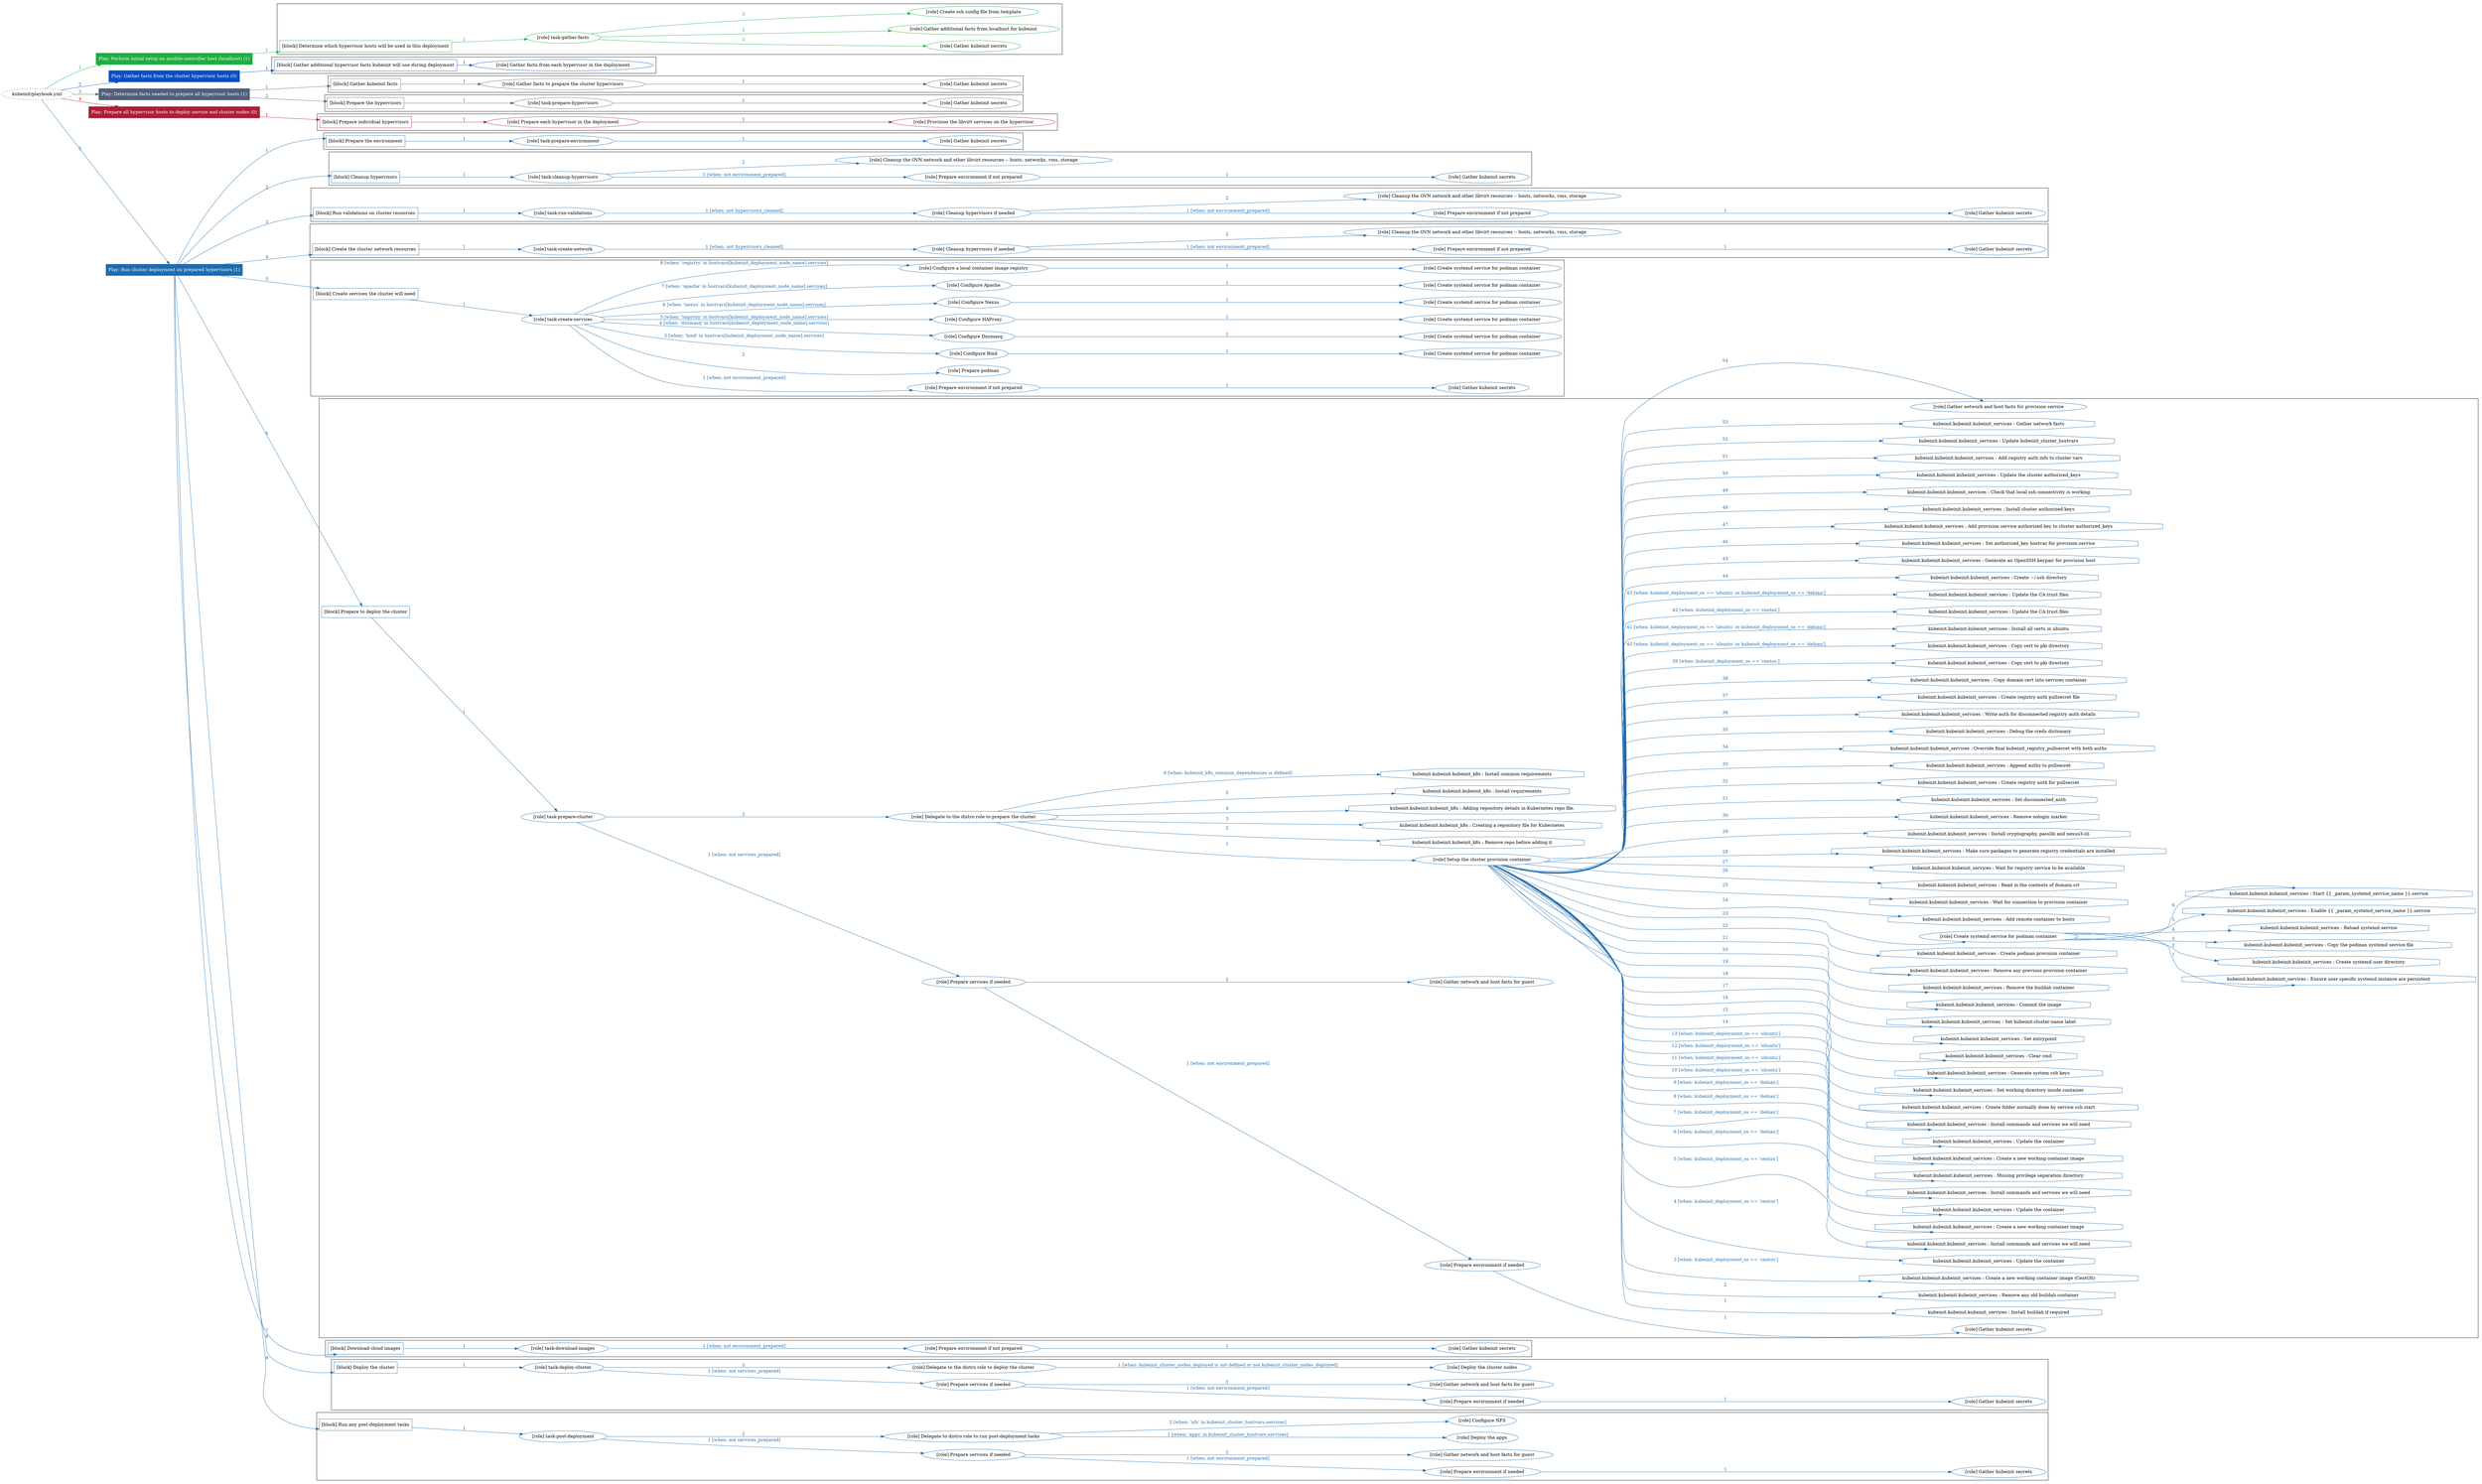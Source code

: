 digraph {
	graph [concentrate=true ordering=in rankdir=LR ratio=fill]
	edge [esep=5 sep=10]
	"kubeinit/playbook.yml" [URL="/home/runner/work/kubeinit/kubeinit/kubeinit/playbook.yml" id=playbook_5371abf1 style=dotted]
	"kubeinit/playbook.yml" -> play_ba63aa75 [label="1 " color="#1daf40" fontcolor="#1daf40" id=edge_879e1b56 labeltooltip="1 " tooltip="1 "]
	subgraph "Play: Perform initial setup on ansible-controller host (localhost) (1)" {
		play_ba63aa75 [label="Play: Perform initial setup on ansible-controller host (localhost) (1)" URL="/home/runner/work/kubeinit/kubeinit/kubeinit/playbook.yml" color="#1daf40" fontcolor="#ffffff" id=play_ba63aa75 shape=box style=filled tooltip=localhost]
		play_ba63aa75 -> block_7509229d [label=1 color="#1daf40" fontcolor="#1daf40" id=edge_5deb4846 labeltooltip=1 tooltip=1]
		subgraph cluster_block_7509229d {
			block_7509229d [label="[block] Determine which hypervisor hosts will be used in this deployment" URL="/home/runner/work/kubeinit/kubeinit/kubeinit/playbook.yml" color="#1daf40" id=block_7509229d labeltooltip="Determine which hypervisor hosts will be used in this deployment" shape=box tooltip="Determine which hypervisor hosts will be used in this deployment"]
			block_7509229d -> role_35c5a6b4 [label="1 " color="#1daf40" fontcolor="#1daf40" id=edge_87ca31d3 labeltooltip="1 " tooltip="1 "]
			subgraph "task-gather-facts" {
				role_35c5a6b4 [label="[role] task-gather-facts" URL="/home/runner/work/kubeinit/kubeinit/kubeinit/playbook.yml" color="#1daf40" id=role_35c5a6b4 tooltip="task-gather-facts"]
				role_35c5a6b4 -> role_3f2a8db5 [label="1 " color="#1daf40" fontcolor="#1daf40" id=edge_1530c11e labeltooltip="1 " tooltip="1 "]
				subgraph "Gather kubeinit secrets" {
					role_3f2a8db5 [label="[role] Gather kubeinit secrets" URL="/home/runner/.ansible/collections/ansible_collections/kubeinit/kubeinit/roles/kubeinit_prepare/tasks/build_hypervisors_group.yml" color="#1daf40" id=role_3f2a8db5 tooltip="Gather kubeinit secrets"]
				}
				role_35c5a6b4 -> role_150e5e87 [label="2 " color="#1daf40" fontcolor="#1daf40" id=edge_364eeb6e labeltooltip="2 " tooltip="2 "]
				subgraph "Gather additional facts from localhost for kubeinit" {
					role_150e5e87 [label="[role] Gather additional facts from localhost for kubeinit" URL="/home/runner/.ansible/collections/ansible_collections/kubeinit/kubeinit/roles/kubeinit_prepare/tasks/build_hypervisors_group.yml" color="#1daf40" id=role_150e5e87 tooltip="Gather additional facts from localhost for kubeinit"]
				}
				role_35c5a6b4 -> role_6fa63e0b [label="3 " color="#1daf40" fontcolor="#1daf40" id=edge_c628bd74 labeltooltip="3 " tooltip="3 "]
				subgraph "Create ssh config file from template" {
					role_6fa63e0b [label="[role] Create ssh config file from template" URL="/home/runner/.ansible/collections/ansible_collections/kubeinit/kubeinit/roles/kubeinit_prepare/tasks/build_hypervisors_group.yml" color="#1daf40" id=role_6fa63e0b tooltip="Create ssh config file from template"]
				}
			}
		}
	}
	"kubeinit/playbook.yml" -> play_358c010c [label="2 " color="#0a4fc2" fontcolor="#0a4fc2" id=edge_df62917e labeltooltip="2 " tooltip="2 "]
	subgraph "Play: Gather facts from the cluster hypervisor hosts (0)" {
		play_358c010c [label="Play: Gather facts from the cluster hypervisor hosts (0)" URL="/home/runner/work/kubeinit/kubeinit/kubeinit/playbook.yml" color="#0a4fc2" fontcolor="#ffffff" id=play_358c010c shape=box style=filled tooltip="Play: Gather facts from the cluster hypervisor hosts (0)"]
		play_358c010c -> block_4369b846 [label=1 color="#0a4fc2" fontcolor="#0a4fc2" id=edge_7be28abf labeltooltip=1 tooltip=1]
		subgraph cluster_block_4369b846 {
			block_4369b846 [label="[block] Gather additional hypervisor facts kubeinit will use during deployment" URL="/home/runner/work/kubeinit/kubeinit/kubeinit/playbook.yml" color="#0a4fc2" id=block_4369b846 labeltooltip="Gather additional hypervisor facts kubeinit will use during deployment" shape=box tooltip="Gather additional hypervisor facts kubeinit will use during deployment"]
			block_4369b846 -> role_10d8ce06 [label="1 " color="#0a4fc2" fontcolor="#0a4fc2" id=edge_d927cebe labeltooltip="1 " tooltip="1 "]
			subgraph "Gather facts from each hypervisor in the deployment" {
				role_10d8ce06 [label="[role] Gather facts from each hypervisor in the deployment" URL="/home/runner/work/kubeinit/kubeinit/kubeinit/playbook.yml" color="#0a4fc2" id=role_10d8ce06 tooltip="Gather facts from each hypervisor in the deployment"]
			}
		}
	}
	"kubeinit/playbook.yml" -> play_f516e38b [label="3 " color="#515f7b" fontcolor="#515f7b" id=edge_ccc0e61b labeltooltip="3 " tooltip="3 "]
	subgraph "Play: Determine facts needed to prepare all hypervisor hosts (1)" {
		play_f516e38b [label="Play: Determine facts needed to prepare all hypervisor hosts (1)" URL="/home/runner/work/kubeinit/kubeinit/kubeinit/playbook.yml" color="#515f7b" fontcolor="#ffffff" id=play_f516e38b shape=box style=filled tooltip=localhost]
		play_f516e38b -> block_2baac21b [label=1 color="#515f7b" fontcolor="#515f7b" id=edge_4344c5c8 labeltooltip=1 tooltip=1]
		subgraph cluster_block_2baac21b {
			block_2baac21b [label="[block] Gather kubeinit facts" URL="/home/runner/work/kubeinit/kubeinit/kubeinit/playbook.yml" color="#515f7b" id=block_2baac21b labeltooltip="Gather kubeinit facts" shape=box tooltip="Gather kubeinit facts"]
			block_2baac21b -> role_ab48d06a [label="1 " color="#515f7b" fontcolor="#515f7b" id=edge_8fa4811b labeltooltip="1 " tooltip="1 "]
			subgraph "Gather facts to prepare the cluster hypervisors" {
				role_ab48d06a [label="[role] Gather facts to prepare the cluster hypervisors" URL="/home/runner/work/kubeinit/kubeinit/kubeinit/playbook.yml" color="#515f7b" id=role_ab48d06a tooltip="Gather facts to prepare the cluster hypervisors"]
				role_ab48d06a -> role_e09f0eb0 [label="1 " color="#515f7b" fontcolor="#515f7b" id=edge_7d098528 labeltooltip="1 " tooltip="1 "]
				subgraph "Gather kubeinit secrets" {
					role_e09f0eb0 [label="[role] Gather kubeinit secrets" URL="/home/runner/.ansible/collections/ansible_collections/kubeinit/kubeinit/roles/kubeinit_prepare/tasks/gather_kubeinit_facts.yml" color="#515f7b" id=role_e09f0eb0 tooltip="Gather kubeinit secrets"]
				}
			}
		}
		play_f516e38b -> block_cf45b736 [label=2 color="#515f7b" fontcolor="#515f7b" id=edge_4f4d2929 labeltooltip=2 tooltip=2]
		subgraph cluster_block_cf45b736 {
			block_cf45b736 [label="[block] Prepare the hypervisors" URL="/home/runner/work/kubeinit/kubeinit/kubeinit/playbook.yml" color="#515f7b" id=block_cf45b736 labeltooltip="Prepare the hypervisors" shape=box tooltip="Prepare the hypervisors"]
			block_cf45b736 -> role_21d86075 [label="1 " color="#515f7b" fontcolor="#515f7b" id=edge_54f69a7b labeltooltip="1 " tooltip="1 "]
			subgraph "task-prepare-hypervisors" {
				role_21d86075 [label="[role] task-prepare-hypervisors" URL="/home/runner/work/kubeinit/kubeinit/kubeinit/playbook.yml" color="#515f7b" id=role_21d86075 tooltip="task-prepare-hypervisors"]
				role_21d86075 -> role_f47dccef [label="1 " color="#515f7b" fontcolor="#515f7b" id=edge_389ce84c labeltooltip="1 " tooltip="1 "]
				subgraph "Gather kubeinit secrets" {
					role_f47dccef [label="[role] Gather kubeinit secrets" URL="/home/runner/.ansible/collections/ansible_collections/kubeinit/kubeinit/roles/kubeinit_prepare/tasks/gather_kubeinit_facts.yml" color="#515f7b" id=role_f47dccef tooltip="Gather kubeinit secrets"]
				}
			}
		}
	}
	"kubeinit/playbook.yml" -> play_faaaebbf [label="4 " color="#ae1e38" fontcolor="#ae1e38" id=edge_7156e496 labeltooltip="4 " tooltip="4 "]
	subgraph "Play: Prepare all hypervisor hosts to deploy service and cluster nodes (0)" {
		play_faaaebbf [label="Play: Prepare all hypervisor hosts to deploy service and cluster nodes (0)" URL="/home/runner/work/kubeinit/kubeinit/kubeinit/playbook.yml" color="#ae1e38" fontcolor="#ffffff" id=play_faaaebbf shape=box style=filled tooltip="Play: Prepare all hypervisor hosts to deploy service and cluster nodes (0)"]
		play_faaaebbf -> block_c9d88cbc [label=1 color="#ae1e38" fontcolor="#ae1e38" id=edge_f6da02a2 labeltooltip=1 tooltip=1]
		subgraph cluster_block_c9d88cbc {
			block_c9d88cbc [label="[block] Prepare individual hypervisors" URL="/home/runner/work/kubeinit/kubeinit/kubeinit/playbook.yml" color="#ae1e38" id=block_c9d88cbc labeltooltip="Prepare individual hypervisors" shape=box tooltip="Prepare individual hypervisors"]
			block_c9d88cbc -> role_403c73d9 [label="1 " color="#ae1e38" fontcolor="#ae1e38" id=edge_6819028b labeltooltip="1 " tooltip="1 "]
			subgraph "Prepare each hypervisor in the deployment" {
				role_403c73d9 [label="[role] Prepare each hypervisor in the deployment" URL="/home/runner/work/kubeinit/kubeinit/kubeinit/playbook.yml" color="#ae1e38" id=role_403c73d9 tooltip="Prepare each hypervisor in the deployment"]
				role_403c73d9 -> role_5e248919 [label="1 " color="#ae1e38" fontcolor="#ae1e38" id=edge_72c26141 labeltooltip="1 " tooltip="1 "]
				subgraph "Provision the libvirt services on the hypervisor" {
					role_5e248919 [label="[role] Provision the libvirt services on the hypervisor" URL="/home/runner/.ansible/collections/ansible_collections/kubeinit/kubeinit/roles/kubeinit_prepare/tasks/prepare_hypervisor.yml" color="#ae1e38" id=role_5e248919 tooltip="Provision the libvirt services on the hypervisor"]
				}
			}
		}
	}
	"kubeinit/playbook.yml" -> play_4898d02f [label="5 " color="#1e6cae" fontcolor="#1e6cae" id=edge_25690cfe labeltooltip="5 " tooltip="5 "]
	subgraph "Play: Run cluster deployment on prepared hypervisors (1)" {
		play_4898d02f [label="Play: Run cluster deployment on prepared hypervisors (1)" URL="/home/runner/work/kubeinit/kubeinit/kubeinit/playbook.yml" color="#1e6cae" fontcolor="#ffffff" id=play_4898d02f shape=box style=filled tooltip=localhost]
		play_4898d02f -> block_ff556b48 [label=1 color="#1e6cae" fontcolor="#1e6cae" id=edge_fe74d2e1 labeltooltip=1 tooltip=1]
		subgraph cluster_block_ff556b48 {
			block_ff556b48 [label="[block] Prepare the environment" URL="/home/runner/work/kubeinit/kubeinit/kubeinit/playbook.yml" color="#1e6cae" id=block_ff556b48 labeltooltip="Prepare the environment" shape=box tooltip="Prepare the environment"]
			block_ff556b48 -> role_7e091a06 [label="1 " color="#1e6cae" fontcolor="#1e6cae" id=edge_5d7528c3 labeltooltip="1 " tooltip="1 "]
			subgraph "task-prepare-environment" {
				role_7e091a06 [label="[role] task-prepare-environment" URL="/home/runner/work/kubeinit/kubeinit/kubeinit/playbook.yml" color="#1e6cae" id=role_7e091a06 tooltip="task-prepare-environment"]
				role_7e091a06 -> role_2752dfb3 [label="1 " color="#1e6cae" fontcolor="#1e6cae" id=edge_12278016 labeltooltip="1 " tooltip="1 "]
				subgraph "Gather kubeinit secrets" {
					role_2752dfb3 [label="[role] Gather kubeinit secrets" URL="/home/runner/.ansible/collections/ansible_collections/kubeinit/kubeinit/roles/kubeinit_prepare/tasks/gather_kubeinit_facts.yml" color="#1e6cae" id=role_2752dfb3 tooltip="Gather kubeinit secrets"]
				}
			}
		}
		play_4898d02f -> block_7e41daeb [label=2 color="#1e6cae" fontcolor="#1e6cae" id=edge_0ae4ec32 labeltooltip=2 tooltip=2]
		subgraph cluster_block_7e41daeb {
			block_7e41daeb [label="[block] Cleanup hypervisors" URL="/home/runner/work/kubeinit/kubeinit/kubeinit/playbook.yml" color="#1e6cae" id=block_7e41daeb labeltooltip="Cleanup hypervisors" shape=box tooltip="Cleanup hypervisors"]
			block_7e41daeb -> role_ca4f8af1 [label="1 " color="#1e6cae" fontcolor="#1e6cae" id=edge_2bfd5e6b labeltooltip="1 " tooltip="1 "]
			subgraph "task-cleanup-hypervisors" {
				role_ca4f8af1 [label="[role] task-cleanup-hypervisors" URL="/home/runner/work/kubeinit/kubeinit/kubeinit/playbook.yml" color="#1e6cae" id=role_ca4f8af1 tooltip="task-cleanup-hypervisors"]
				role_ca4f8af1 -> role_14c3d93c [label="1 [when: not environment_prepared]" color="#1e6cae" fontcolor="#1e6cae" id=edge_f20ea4d7 labeltooltip="1 [when: not environment_prepared]" tooltip="1 [when: not environment_prepared]"]
				subgraph "Prepare environment if not prepared" {
					role_14c3d93c [label="[role] Prepare environment if not prepared" URL="/home/runner/.ansible/collections/ansible_collections/kubeinit/kubeinit/roles/kubeinit_prepare/tasks/cleanup_hypervisors.yml" color="#1e6cae" id=role_14c3d93c tooltip="Prepare environment if not prepared"]
					role_14c3d93c -> role_15e5b762 [label="1 " color="#1e6cae" fontcolor="#1e6cae" id=edge_7d65ecb8 labeltooltip="1 " tooltip="1 "]
					subgraph "Gather kubeinit secrets" {
						role_15e5b762 [label="[role] Gather kubeinit secrets" URL="/home/runner/.ansible/collections/ansible_collections/kubeinit/kubeinit/roles/kubeinit_prepare/tasks/gather_kubeinit_facts.yml" color="#1e6cae" id=role_15e5b762 tooltip="Gather kubeinit secrets"]
					}
				}
				role_ca4f8af1 -> role_caac6ead [label="2 " color="#1e6cae" fontcolor="#1e6cae" id=edge_b0fb05ee labeltooltip="2 " tooltip="2 "]
				subgraph "Cleanup the OVN network and other libvirt resources -- hosts, networks, vms, storage" {
					role_caac6ead [label="[role] Cleanup the OVN network and other libvirt resources -- hosts, networks, vms, storage" URL="/home/runner/.ansible/collections/ansible_collections/kubeinit/kubeinit/roles/kubeinit_prepare/tasks/cleanup_hypervisors.yml" color="#1e6cae" id=role_caac6ead tooltip="Cleanup the OVN network and other libvirt resources -- hosts, networks, vms, storage"]
				}
			}
		}
		play_4898d02f -> block_4b9b97cc [label=3 color="#1e6cae" fontcolor="#1e6cae" id=edge_2f2afe7b labeltooltip=3 tooltip=3]
		subgraph cluster_block_4b9b97cc {
			block_4b9b97cc [label="[block] Run validations on cluster resources" URL="/home/runner/work/kubeinit/kubeinit/kubeinit/playbook.yml" color="#1e6cae" id=block_4b9b97cc labeltooltip="Run validations on cluster resources" shape=box tooltip="Run validations on cluster resources"]
			block_4b9b97cc -> role_05e27c47 [label="1 " color="#1e6cae" fontcolor="#1e6cae" id=edge_998db65e labeltooltip="1 " tooltip="1 "]
			subgraph "task-run-validations" {
				role_05e27c47 [label="[role] task-run-validations" URL="/home/runner/work/kubeinit/kubeinit/kubeinit/playbook.yml" color="#1e6cae" id=role_05e27c47 tooltip="task-run-validations"]
				role_05e27c47 -> role_f2569b4e [label="1 [when: not hypervisors_cleaned]" color="#1e6cae" fontcolor="#1e6cae" id=edge_d03b4227 labeltooltip="1 [when: not hypervisors_cleaned]" tooltip="1 [when: not hypervisors_cleaned]"]
				subgraph "Cleanup hypervisors if needed" {
					role_f2569b4e [label="[role] Cleanup hypervisors if needed" URL="/home/runner/.ansible/collections/ansible_collections/kubeinit/kubeinit/roles/kubeinit_validations/tasks/main.yml" color="#1e6cae" id=role_f2569b4e tooltip="Cleanup hypervisors if needed"]
					role_f2569b4e -> role_ead538a9 [label="1 [when: not environment_prepared]" color="#1e6cae" fontcolor="#1e6cae" id=edge_c4cfe24a labeltooltip="1 [when: not environment_prepared]" tooltip="1 [when: not environment_prepared]"]
					subgraph "Prepare environment if not prepared" {
						role_ead538a9 [label="[role] Prepare environment if not prepared" URL="/home/runner/.ansible/collections/ansible_collections/kubeinit/kubeinit/roles/kubeinit_prepare/tasks/cleanup_hypervisors.yml" color="#1e6cae" id=role_ead538a9 tooltip="Prepare environment if not prepared"]
						role_ead538a9 -> role_4509c3ee [label="1 " color="#1e6cae" fontcolor="#1e6cae" id=edge_a8fd168f labeltooltip="1 " tooltip="1 "]
						subgraph "Gather kubeinit secrets" {
							role_4509c3ee [label="[role] Gather kubeinit secrets" URL="/home/runner/.ansible/collections/ansible_collections/kubeinit/kubeinit/roles/kubeinit_prepare/tasks/gather_kubeinit_facts.yml" color="#1e6cae" id=role_4509c3ee tooltip="Gather kubeinit secrets"]
						}
					}
					role_f2569b4e -> role_6a0f7c18 [label="2 " color="#1e6cae" fontcolor="#1e6cae" id=edge_3784f8ca labeltooltip="2 " tooltip="2 "]
					subgraph "Cleanup the OVN network and other libvirt resources -- hosts, networks, vms, storage" {
						role_6a0f7c18 [label="[role] Cleanup the OVN network and other libvirt resources -- hosts, networks, vms, storage" URL="/home/runner/.ansible/collections/ansible_collections/kubeinit/kubeinit/roles/kubeinit_prepare/tasks/cleanup_hypervisors.yml" color="#1e6cae" id=role_6a0f7c18 tooltip="Cleanup the OVN network and other libvirt resources -- hosts, networks, vms, storage"]
					}
				}
			}
		}
		play_4898d02f -> block_786517c7 [label=4 color="#1e6cae" fontcolor="#1e6cae" id=edge_a03e6a6f labeltooltip=4 tooltip=4]
		subgraph cluster_block_786517c7 {
			block_786517c7 [label="[block] Create the cluster network resources" URL="/home/runner/work/kubeinit/kubeinit/kubeinit/playbook.yml" color="#1e6cae" id=block_786517c7 labeltooltip="Create the cluster network resources" shape=box tooltip="Create the cluster network resources"]
			block_786517c7 -> role_f8e1545d [label="1 " color="#1e6cae" fontcolor="#1e6cae" id=edge_59ea7828 labeltooltip="1 " tooltip="1 "]
			subgraph "task-create-network" {
				role_f8e1545d [label="[role] task-create-network" URL="/home/runner/work/kubeinit/kubeinit/kubeinit/playbook.yml" color="#1e6cae" id=role_f8e1545d tooltip="task-create-network"]
				role_f8e1545d -> role_65c34524 [label="1 [when: not hypervisors_cleaned]" color="#1e6cae" fontcolor="#1e6cae" id=edge_8f0d69fd labeltooltip="1 [when: not hypervisors_cleaned]" tooltip="1 [when: not hypervisors_cleaned]"]
				subgraph "Cleanup hypervisors if needed" {
					role_65c34524 [label="[role] Cleanup hypervisors if needed" URL="/home/runner/.ansible/collections/ansible_collections/kubeinit/kubeinit/roles/kubeinit_libvirt/tasks/create_network.yml" color="#1e6cae" id=role_65c34524 tooltip="Cleanup hypervisors if needed"]
					role_65c34524 -> role_f4abf3a4 [label="1 [when: not environment_prepared]" color="#1e6cae" fontcolor="#1e6cae" id=edge_f49dda3f labeltooltip="1 [when: not environment_prepared]" tooltip="1 [when: not environment_prepared]"]
					subgraph "Prepare environment if not prepared" {
						role_f4abf3a4 [label="[role] Prepare environment if not prepared" URL="/home/runner/.ansible/collections/ansible_collections/kubeinit/kubeinit/roles/kubeinit_prepare/tasks/cleanup_hypervisors.yml" color="#1e6cae" id=role_f4abf3a4 tooltip="Prepare environment if not prepared"]
						role_f4abf3a4 -> role_8c4f488a [label="1 " color="#1e6cae" fontcolor="#1e6cae" id=edge_99355c60 labeltooltip="1 " tooltip="1 "]
						subgraph "Gather kubeinit secrets" {
							role_8c4f488a [label="[role] Gather kubeinit secrets" URL="/home/runner/.ansible/collections/ansible_collections/kubeinit/kubeinit/roles/kubeinit_prepare/tasks/gather_kubeinit_facts.yml" color="#1e6cae" id=role_8c4f488a tooltip="Gather kubeinit secrets"]
						}
					}
					role_65c34524 -> role_0b6e2133 [label="2 " color="#1e6cae" fontcolor="#1e6cae" id=edge_5fea7797 labeltooltip="2 " tooltip="2 "]
					subgraph "Cleanup the OVN network and other libvirt resources -- hosts, networks, vms, storage" {
						role_0b6e2133 [label="[role] Cleanup the OVN network and other libvirt resources -- hosts, networks, vms, storage" URL="/home/runner/.ansible/collections/ansible_collections/kubeinit/kubeinit/roles/kubeinit_prepare/tasks/cleanup_hypervisors.yml" color="#1e6cae" id=role_0b6e2133 tooltip="Cleanup the OVN network and other libvirt resources -- hosts, networks, vms, storage"]
					}
				}
			}
		}
		play_4898d02f -> block_00feb621 [label=5 color="#1e6cae" fontcolor="#1e6cae" id=edge_db7d992d labeltooltip=5 tooltip=5]
		subgraph cluster_block_00feb621 {
			block_00feb621 [label="[block] Create services the cluster will need" URL="/home/runner/work/kubeinit/kubeinit/kubeinit/playbook.yml" color="#1e6cae" id=block_00feb621 labeltooltip="Create services the cluster will need" shape=box tooltip="Create services the cluster will need"]
			block_00feb621 -> role_1ba78143 [label="1 " color="#1e6cae" fontcolor="#1e6cae" id=edge_83e5d702 labeltooltip="1 " tooltip="1 "]
			subgraph "task-create-services" {
				role_1ba78143 [label="[role] task-create-services" URL="/home/runner/work/kubeinit/kubeinit/kubeinit/playbook.yml" color="#1e6cae" id=role_1ba78143 tooltip="task-create-services"]
				role_1ba78143 -> role_cde85315 [label="1 [when: not environment_prepared]" color="#1e6cae" fontcolor="#1e6cae" id=edge_abee682b labeltooltip="1 [when: not environment_prepared]" tooltip="1 [when: not environment_prepared]"]
				subgraph "Prepare environment if not prepared" {
					role_cde85315 [label="[role] Prepare environment if not prepared" URL="/home/runner/.ansible/collections/ansible_collections/kubeinit/kubeinit/roles/kubeinit_services/tasks/main.yml" color="#1e6cae" id=role_cde85315 tooltip="Prepare environment if not prepared"]
					role_cde85315 -> role_fc479a0f [label="1 " color="#1e6cae" fontcolor="#1e6cae" id=edge_628b951d labeltooltip="1 " tooltip="1 "]
					subgraph "Gather kubeinit secrets" {
						role_fc479a0f [label="[role] Gather kubeinit secrets" URL="/home/runner/.ansible/collections/ansible_collections/kubeinit/kubeinit/roles/kubeinit_prepare/tasks/gather_kubeinit_facts.yml" color="#1e6cae" id=role_fc479a0f tooltip="Gather kubeinit secrets"]
					}
				}
				role_1ba78143 -> role_961a6382 [label="2 " color="#1e6cae" fontcolor="#1e6cae" id=edge_00d76d07 labeltooltip="2 " tooltip="2 "]
				subgraph "Prepare podman" {
					role_961a6382 [label="[role] Prepare podman" URL="/home/runner/.ansible/collections/ansible_collections/kubeinit/kubeinit/roles/kubeinit_services/tasks/00_create_service_pod.yml" color="#1e6cae" id=role_961a6382 tooltip="Prepare podman"]
				}
				role_1ba78143 -> role_e642b827 [label="3 [when: 'bind' in hostvars[kubeinit_deployment_node_name].services]" color="#1e6cae" fontcolor="#1e6cae" id=edge_0782e7a6 labeltooltip="3 [when: 'bind' in hostvars[kubeinit_deployment_node_name].services]" tooltip="3 [when: 'bind' in hostvars[kubeinit_deployment_node_name].services]"]
				subgraph "Configure Bind" {
					role_e642b827 [label="[role] Configure Bind" URL="/home/runner/.ansible/collections/ansible_collections/kubeinit/kubeinit/roles/kubeinit_services/tasks/start_services_containers.yml" color="#1e6cae" id=role_e642b827 tooltip="Configure Bind"]
					role_e642b827 -> role_5cb7f66c [label="1 " color="#1e6cae" fontcolor="#1e6cae" id=edge_f677afda labeltooltip="1 " tooltip="1 "]
					subgraph "Create systemd service for podman container" {
						role_5cb7f66c [label="[role] Create systemd service for podman container" URL="/home/runner/.ansible/collections/ansible_collections/kubeinit/kubeinit/roles/kubeinit_bind/tasks/main.yml" color="#1e6cae" id=role_5cb7f66c tooltip="Create systemd service for podman container"]
					}
				}
				role_1ba78143 -> role_16bfd128 [label="4 [when: 'dnsmasq' in hostvars[kubeinit_deployment_node_name].services]" color="#1e6cae" fontcolor="#1e6cae" id=edge_d8bcac18 labeltooltip="4 [when: 'dnsmasq' in hostvars[kubeinit_deployment_node_name].services]" tooltip="4 [when: 'dnsmasq' in hostvars[kubeinit_deployment_node_name].services]"]
				subgraph "Configure Dnsmasq" {
					role_16bfd128 [label="[role] Configure Dnsmasq" URL="/home/runner/.ansible/collections/ansible_collections/kubeinit/kubeinit/roles/kubeinit_services/tasks/start_services_containers.yml" color="#1e6cae" id=role_16bfd128 tooltip="Configure Dnsmasq"]
					role_16bfd128 -> role_a8a147e4 [label="1 " color="#1e6cae" fontcolor="#1e6cae" id=edge_1970af7a labeltooltip="1 " tooltip="1 "]
					subgraph "Create systemd service for podman container" {
						role_a8a147e4 [label="[role] Create systemd service for podman container" URL="/home/runner/.ansible/collections/ansible_collections/kubeinit/kubeinit/roles/kubeinit_dnsmasq/tasks/main.yml" color="#1e6cae" id=role_a8a147e4 tooltip="Create systemd service for podman container"]
					}
				}
				role_1ba78143 -> role_7d9003e8 [label="5 [when: 'haproxy' in hostvars[kubeinit_deployment_node_name].services]" color="#1e6cae" fontcolor="#1e6cae" id=edge_f0b6a2d1 labeltooltip="5 [when: 'haproxy' in hostvars[kubeinit_deployment_node_name].services]" tooltip="5 [when: 'haproxy' in hostvars[kubeinit_deployment_node_name].services]"]
				subgraph "Configure HAProxy" {
					role_7d9003e8 [label="[role] Configure HAProxy" URL="/home/runner/.ansible/collections/ansible_collections/kubeinit/kubeinit/roles/kubeinit_services/tasks/start_services_containers.yml" color="#1e6cae" id=role_7d9003e8 tooltip="Configure HAProxy"]
					role_7d9003e8 -> role_1d3bc741 [label="1 " color="#1e6cae" fontcolor="#1e6cae" id=edge_24a25bb7 labeltooltip="1 " tooltip="1 "]
					subgraph "Create systemd service for podman container" {
						role_1d3bc741 [label="[role] Create systemd service for podman container" URL="/home/runner/.ansible/collections/ansible_collections/kubeinit/kubeinit/roles/kubeinit_haproxy/tasks/main.yml" color="#1e6cae" id=role_1d3bc741 tooltip="Create systemd service for podman container"]
					}
				}
				role_1ba78143 -> role_308709bc [label="6 [when: 'nexus' in hostvars[kubeinit_deployment_node_name].services]" color="#1e6cae" fontcolor="#1e6cae" id=edge_ca3b2718 labeltooltip="6 [when: 'nexus' in hostvars[kubeinit_deployment_node_name].services]" tooltip="6 [when: 'nexus' in hostvars[kubeinit_deployment_node_name].services]"]
				subgraph "Configure Nexus" {
					role_308709bc [label="[role] Configure Nexus" URL="/home/runner/.ansible/collections/ansible_collections/kubeinit/kubeinit/roles/kubeinit_services/tasks/start_services_containers.yml" color="#1e6cae" id=role_308709bc tooltip="Configure Nexus"]
					role_308709bc -> role_58e24c7d [label="1 " color="#1e6cae" fontcolor="#1e6cae" id=edge_e82cae36 labeltooltip="1 " tooltip="1 "]
					subgraph "Create systemd service for podman container" {
						role_58e24c7d [label="[role] Create systemd service for podman container" URL="/home/runner/.ansible/collections/ansible_collections/kubeinit/kubeinit/roles/kubeinit_nexus/tasks/main.yml" color="#1e6cae" id=role_58e24c7d tooltip="Create systemd service for podman container"]
					}
				}
				role_1ba78143 -> role_e8709276 [label="7 [when: 'apache' in hostvars[kubeinit_deployment_node_name].services]" color="#1e6cae" fontcolor="#1e6cae" id=edge_6d02ea37 labeltooltip="7 [when: 'apache' in hostvars[kubeinit_deployment_node_name].services]" tooltip="7 [when: 'apache' in hostvars[kubeinit_deployment_node_name].services]"]
				subgraph "Configure Apache" {
					role_e8709276 [label="[role] Configure Apache" URL="/home/runner/.ansible/collections/ansible_collections/kubeinit/kubeinit/roles/kubeinit_services/tasks/start_services_containers.yml" color="#1e6cae" id=role_e8709276 tooltip="Configure Apache"]
					role_e8709276 -> role_3cc382d9 [label="1 " color="#1e6cae" fontcolor="#1e6cae" id=edge_2e4f2b73 labeltooltip="1 " tooltip="1 "]
					subgraph "Create systemd service for podman container" {
						role_3cc382d9 [label="[role] Create systemd service for podman container" URL="/home/runner/.ansible/collections/ansible_collections/kubeinit/kubeinit/roles/kubeinit_apache/tasks/main.yml" color="#1e6cae" id=role_3cc382d9 tooltip="Create systemd service for podman container"]
					}
				}
				role_1ba78143 -> role_416d3f5a [label="8 [when: 'registry' in hostvars[kubeinit_deployment_node_name].services]" color="#1e6cae" fontcolor="#1e6cae" id=edge_ae3180dd labeltooltip="8 [when: 'registry' in hostvars[kubeinit_deployment_node_name].services]" tooltip="8 [when: 'registry' in hostvars[kubeinit_deployment_node_name].services]"]
				subgraph "Configure a local container image registry" {
					role_416d3f5a [label="[role] Configure a local container image registry" URL="/home/runner/.ansible/collections/ansible_collections/kubeinit/kubeinit/roles/kubeinit_services/tasks/start_services_containers.yml" color="#1e6cae" id=role_416d3f5a tooltip="Configure a local container image registry"]
					role_416d3f5a -> role_f5fbf56b [label="1 " color="#1e6cae" fontcolor="#1e6cae" id=edge_834669cb labeltooltip="1 " tooltip="1 "]
					subgraph "Create systemd service for podman container" {
						role_f5fbf56b [label="[role] Create systemd service for podman container" URL="/home/runner/.ansible/collections/ansible_collections/kubeinit/kubeinit/roles/kubeinit_registry/tasks/main.yml" color="#1e6cae" id=role_f5fbf56b tooltip="Create systemd service for podman container"]
					}
				}
			}
		}
		play_4898d02f -> block_dc7c1e69 [label=6 color="#1e6cae" fontcolor="#1e6cae" id=edge_07824866 labeltooltip=6 tooltip=6]
		subgraph cluster_block_dc7c1e69 {
			block_dc7c1e69 [label="[block] Prepare to deploy the cluster" URL="/home/runner/work/kubeinit/kubeinit/kubeinit/playbook.yml" color="#1e6cae" id=block_dc7c1e69 labeltooltip="Prepare to deploy the cluster" shape=box tooltip="Prepare to deploy the cluster"]
			block_dc7c1e69 -> role_bd9c9a52 [label="1 " color="#1e6cae" fontcolor="#1e6cae" id=edge_3821301f labeltooltip="1 " tooltip="1 "]
			subgraph "task-prepare-cluster" {
				role_bd9c9a52 [label="[role] task-prepare-cluster" URL="/home/runner/work/kubeinit/kubeinit/kubeinit/playbook.yml" color="#1e6cae" id=role_bd9c9a52 tooltip="task-prepare-cluster"]
				role_bd9c9a52 -> role_17b3eba3 [label="1 [when: not services_prepared]" color="#1e6cae" fontcolor="#1e6cae" id=edge_c729cc71 labeltooltip="1 [when: not services_prepared]" tooltip="1 [when: not services_prepared]"]
				subgraph "Prepare services if needed" {
					role_17b3eba3 [label="[role] Prepare services if needed" URL="/home/runner/.ansible/collections/ansible_collections/kubeinit/kubeinit/roles/kubeinit_prepare/tasks/prepare_cluster.yml" color="#1e6cae" id=role_17b3eba3 tooltip="Prepare services if needed"]
					role_17b3eba3 -> role_11dbc1f1 [label="1 [when: not environment_prepared]" color="#1e6cae" fontcolor="#1e6cae" id=edge_d3c21964 labeltooltip="1 [when: not environment_prepared]" tooltip="1 [when: not environment_prepared]"]
					subgraph "Prepare environment if needed" {
						role_11dbc1f1 [label="[role] Prepare environment if needed" URL="/home/runner/.ansible/collections/ansible_collections/kubeinit/kubeinit/roles/kubeinit_services/tasks/prepare_services.yml" color="#1e6cae" id=role_11dbc1f1 tooltip="Prepare environment if needed"]
						role_11dbc1f1 -> role_8771b026 [label="1 " color="#1e6cae" fontcolor="#1e6cae" id=edge_ae37f235 labeltooltip="1 " tooltip="1 "]
						subgraph "Gather kubeinit secrets" {
							role_8771b026 [label="[role] Gather kubeinit secrets" URL="/home/runner/.ansible/collections/ansible_collections/kubeinit/kubeinit/roles/kubeinit_prepare/tasks/gather_kubeinit_facts.yml" color="#1e6cae" id=role_8771b026 tooltip="Gather kubeinit secrets"]
						}
					}
					role_17b3eba3 -> role_d25bfcdf [label="2 " color="#1e6cae" fontcolor="#1e6cae" id=edge_6e090fbd labeltooltip="2 " tooltip="2 "]
					subgraph "Gather network and host facts for guest" {
						role_d25bfcdf [label="[role] Gather network and host facts for guest" URL="/home/runner/.ansible/collections/ansible_collections/kubeinit/kubeinit/roles/kubeinit_services/tasks/prepare_services.yml" color="#1e6cae" id=role_d25bfcdf tooltip="Gather network and host facts for guest"]
					}
				}
				role_bd9c9a52 -> role_a47f2b60 [label="2 " color="#1e6cae" fontcolor="#1e6cae" id=edge_56825801 labeltooltip="2 " tooltip="2 "]
				subgraph "Delegate to the distro role to prepare the cluster" {
					role_a47f2b60 [label="[role] Delegate to the distro role to prepare the cluster" URL="/home/runner/.ansible/collections/ansible_collections/kubeinit/kubeinit/roles/kubeinit_prepare/tasks/prepare_cluster.yml" color="#1e6cae" id=role_a47f2b60 tooltip="Delegate to the distro role to prepare the cluster"]
					role_a47f2b60 -> role_68a294ff [label="1 " color="#1e6cae" fontcolor="#1e6cae" id=edge_beb74d8b labeltooltip="1 " tooltip="1 "]
					subgraph "Setup the cluster provision container" {
						role_68a294ff [label="[role] Setup the cluster provision container" URL="/home/runner/.ansible/collections/ansible_collections/kubeinit/kubeinit/roles/kubeinit_k8s/tasks/prepare_cluster.yml" color="#1e6cae" id=role_68a294ff tooltip="Setup the cluster provision container"]
						task_5bdb662f [label="kubeinit.kubeinit.kubeinit_services : Install buildah if required" URL="/home/runner/.ansible/collections/ansible_collections/kubeinit/kubeinit/roles/kubeinit_services/tasks/create_provision_container.yml" color="#1e6cae" id=task_5bdb662f shape=octagon tooltip="kubeinit.kubeinit.kubeinit_services : Install buildah if required"]
						role_68a294ff -> task_5bdb662f [label="1 " color="#1e6cae" fontcolor="#1e6cae" id=edge_3105847b labeltooltip="1 " tooltip="1 "]
						task_414791c7 [label="kubeinit.kubeinit.kubeinit_services : Remove any old buildah container" URL="/home/runner/.ansible/collections/ansible_collections/kubeinit/kubeinit/roles/kubeinit_services/tasks/create_provision_container.yml" color="#1e6cae" id=task_414791c7 shape=octagon tooltip="kubeinit.kubeinit.kubeinit_services : Remove any old buildah container"]
						role_68a294ff -> task_414791c7 [label="2 " color="#1e6cae" fontcolor="#1e6cae" id=edge_fbfe0c26 labeltooltip="2 " tooltip="2 "]
						task_07c3b8a3 [label="kubeinit.kubeinit.kubeinit_services : Create a new working container image (CentOS)" URL="/home/runner/.ansible/collections/ansible_collections/kubeinit/kubeinit/roles/kubeinit_services/tasks/create_provision_container.yml" color="#1e6cae" id=task_07c3b8a3 shape=octagon tooltip="kubeinit.kubeinit.kubeinit_services : Create a new working container image (CentOS)"]
						role_68a294ff -> task_07c3b8a3 [label="3 [when: kubeinit_deployment_os == 'centos']" color="#1e6cae" fontcolor="#1e6cae" id=edge_fc68d5b4 labeltooltip="3 [when: kubeinit_deployment_os == 'centos']" tooltip="3 [when: kubeinit_deployment_os == 'centos']"]
						task_9bfbf03c [label="kubeinit.kubeinit.kubeinit_services : Update the container" URL="/home/runner/.ansible/collections/ansible_collections/kubeinit/kubeinit/roles/kubeinit_services/tasks/create_provision_container.yml" color="#1e6cae" id=task_9bfbf03c shape=octagon tooltip="kubeinit.kubeinit.kubeinit_services : Update the container"]
						role_68a294ff -> task_9bfbf03c [label="4 [when: kubeinit_deployment_os == 'centos']" color="#1e6cae" fontcolor="#1e6cae" id=edge_67baf563 labeltooltip="4 [when: kubeinit_deployment_os == 'centos']" tooltip="4 [when: kubeinit_deployment_os == 'centos']"]
						task_113199b3 [label="kubeinit.kubeinit.kubeinit_services : Install commands and services we will need" URL="/home/runner/.ansible/collections/ansible_collections/kubeinit/kubeinit/roles/kubeinit_services/tasks/create_provision_container.yml" color="#1e6cae" id=task_113199b3 shape=octagon tooltip="kubeinit.kubeinit.kubeinit_services : Install commands and services we will need"]
						role_68a294ff -> task_113199b3 [label="5 [when: kubeinit_deployment_os == 'centos']" color="#1e6cae" fontcolor="#1e6cae" id=edge_4fc51f62 labeltooltip="5 [when: kubeinit_deployment_os == 'centos']" tooltip="5 [when: kubeinit_deployment_os == 'centos']"]
						task_16ca3669 [label="kubeinit.kubeinit.kubeinit_services : Create a new working container image" URL="/home/runner/.ansible/collections/ansible_collections/kubeinit/kubeinit/roles/kubeinit_services/tasks/create_provision_container.yml" color="#1e6cae" id=task_16ca3669 shape=octagon tooltip="kubeinit.kubeinit.kubeinit_services : Create a new working container image"]
						role_68a294ff -> task_16ca3669 [label="6 [when: kubeinit_deployment_os == 'debian']" color="#1e6cae" fontcolor="#1e6cae" id=edge_a15bff95 labeltooltip="6 [when: kubeinit_deployment_os == 'debian']" tooltip="6 [when: kubeinit_deployment_os == 'debian']"]
						task_c5e8320f [label="kubeinit.kubeinit.kubeinit_services : Update the container" URL="/home/runner/.ansible/collections/ansible_collections/kubeinit/kubeinit/roles/kubeinit_services/tasks/create_provision_container.yml" color="#1e6cae" id=task_c5e8320f shape=octagon tooltip="kubeinit.kubeinit.kubeinit_services : Update the container"]
						role_68a294ff -> task_c5e8320f [label="7 [when: kubeinit_deployment_os == 'debian']" color="#1e6cae" fontcolor="#1e6cae" id=edge_0245a9e7 labeltooltip="7 [when: kubeinit_deployment_os == 'debian']" tooltip="7 [when: kubeinit_deployment_os == 'debian']"]
						task_f0225f78 [label="kubeinit.kubeinit.kubeinit_services : Install commands and services we will need" URL="/home/runner/.ansible/collections/ansible_collections/kubeinit/kubeinit/roles/kubeinit_services/tasks/create_provision_container.yml" color="#1e6cae" id=task_f0225f78 shape=octagon tooltip="kubeinit.kubeinit.kubeinit_services : Install commands and services we will need"]
						role_68a294ff -> task_f0225f78 [label="8 [when: kubeinit_deployment_os == 'debian']" color="#1e6cae" fontcolor="#1e6cae" id=edge_b181fcaa labeltooltip="8 [when: kubeinit_deployment_os == 'debian']" tooltip="8 [when: kubeinit_deployment_os == 'debian']"]
						task_4ff20bdf [label="kubeinit.kubeinit.kubeinit_services : Missing privilege separation directory" URL="/home/runner/.ansible/collections/ansible_collections/kubeinit/kubeinit/roles/kubeinit_services/tasks/create_provision_container.yml" color="#1e6cae" id=task_4ff20bdf shape=octagon tooltip="kubeinit.kubeinit.kubeinit_services : Missing privilege separation directory"]
						role_68a294ff -> task_4ff20bdf [label="9 [when: kubeinit_deployment_os == 'debian']" color="#1e6cae" fontcolor="#1e6cae" id=edge_05ed7841 labeltooltip="9 [when: kubeinit_deployment_os == 'debian']" tooltip="9 [when: kubeinit_deployment_os == 'debian']"]
						task_c980a483 [label="kubeinit.kubeinit.kubeinit_services : Create a new working container image" URL="/home/runner/.ansible/collections/ansible_collections/kubeinit/kubeinit/roles/kubeinit_services/tasks/create_provision_container.yml" color="#1e6cae" id=task_c980a483 shape=octagon tooltip="kubeinit.kubeinit.kubeinit_services : Create a new working container image"]
						role_68a294ff -> task_c980a483 [label="10 [when: kubeinit_deployment_os == 'ubuntu']" color="#1e6cae" fontcolor="#1e6cae" id=edge_64c6d838 labeltooltip="10 [when: kubeinit_deployment_os == 'ubuntu']" tooltip="10 [when: kubeinit_deployment_os == 'ubuntu']"]
						task_c2351d93 [label="kubeinit.kubeinit.kubeinit_services : Update the container" URL="/home/runner/.ansible/collections/ansible_collections/kubeinit/kubeinit/roles/kubeinit_services/tasks/create_provision_container.yml" color="#1e6cae" id=task_c2351d93 shape=octagon tooltip="kubeinit.kubeinit.kubeinit_services : Update the container"]
						role_68a294ff -> task_c2351d93 [label="11 [when: kubeinit_deployment_os == 'ubuntu']" color="#1e6cae" fontcolor="#1e6cae" id=edge_e10cf694 labeltooltip="11 [when: kubeinit_deployment_os == 'ubuntu']" tooltip="11 [when: kubeinit_deployment_os == 'ubuntu']"]
						task_4f4957ce [label="kubeinit.kubeinit.kubeinit_services : Install commands and services we will need" URL="/home/runner/.ansible/collections/ansible_collections/kubeinit/kubeinit/roles/kubeinit_services/tasks/create_provision_container.yml" color="#1e6cae" id=task_4f4957ce shape=octagon tooltip="kubeinit.kubeinit.kubeinit_services : Install commands and services we will need"]
						role_68a294ff -> task_4f4957ce [label="12 [when: kubeinit_deployment_os == 'ubuntu']" color="#1e6cae" fontcolor="#1e6cae" id=edge_11dfbb9d labeltooltip="12 [when: kubeinit_deployment_os == 'ubuntu']" tooltip="12 [when: kubeinit_deployment_os == 'ubuntu']"]
						task_d788084e [label="kubeinit.kubeinit.kubeinit_services : Create folder normally done by service ssh start" URL="/home/runner/.ansible/collections/ansible_collections/kubeinit/kubeinit/roles/kubeinit_services/tasks/create_provision_container.yml" color="#1e6cae" id=task_d788084e shape=octagon tooltip="kubeinit.kubeinit.kubeinit_services : Create folder normally done by service ssh start"]
						role_68a294ff -> task_d788084e [label="13 [when: kubeinit_deployment_os == 'ubuntu']" color="#1e6cae" fontcolor="#1e6cae" id=edge_810e7978 labeltooltip="13 [when: kubeinit_deployment_os == 'ubuntu']" tooltip="13 [when: kubeinit_deployment_os == 'ubuntu']"]
						task_59d23d75 [label="kubeinit.kubeinit.kubeinit_services : Set working directory inside container" URL="/home/runner/.ansible/collections/ansible_collections/kubeinit/kubeinit/roles/kubeinit_services/tasks/create_provision_container.yml" color="#1e6cae" id=task_59d23d75 shape=octagon tooltip="kubeinit.kubeinit.kubeinit_services : Set working directory inside container"]
						role_68a294ff -> task_59d23d75 [label="14 " color="#1e6cae" fontcolor="#1e6cae" id=edge_2a93270c labeltooltip="14 " tooltip="14 "]
						task_e6598d6f [label="kubeinit.kubeinit.kubeinit_services : Generate system ssh keys" URL="/home/runner/.ansible/collections/ansible_collections/kubeinit/kubeinit/roles/kubeinit_services/tasks/create_provision_container.yml" color="#1e6cae" id=task_e6598d6f shape=octagon tooltip="kubeinit.kubeinit.kubeinit_services : Generate system ssh keys"]
						role_68a294ff -> task_e6598d6f [label="15 " color="#1e6cae" fontcolor="#1e6cae" id=edge_7e868dd8 labeltooltip="15 " tooltip="15 "]
						task_17c3a12a [label="kubeinit.kubeinit.kubeinit_services : Clear cmd" URL="/home/runner/.ansible/collections/ansible_collections/kubeinit/kubeinit/roles/kubeinit_services/tasks/create_provision_container.yml" color="#1e6cae" id=task_17c3a12a shape=octagon tooltip="kubeinit.kubeinit.kubeinit_services : Clear cmd"]
						role_68a294ff -> task_17c3a12a [label="16 " color="#1e6cae" fontcolor="#1e6cae" id=edge_3548258e labeltooltip="16 " tooltip="16 "]
						task_97f16300 [label="kubeinit.kubeinit.kubeinit_services : Set entrypoint" URL="/home/runner/.ansible/collections/ansible_collections/kubeinit/kubeinit/roles/kubeinit_services/tasks/create_provision_container.yml" color="#1e6cae" id=task_97f16300 shape=octagon tooltip="kubeinit.kubeinit.kubeinit_services : Set entrypoint"]
						role_68a294ff -> task_97f16300 [label="17 " color="#1e6cae" fontcolor="#1e6cae" id=edge_d8bfbeb6 labeltooltip="17 " tooltip="17 "]
						task_b5747698 [label="kubeinit.kubeinit.kubeinit_services : Set kubeinit-cluster-name label" URL="/home/runner/.ansible/collections/ansible_collections/kubeinit/kubeinit/roles/kubeinit_services/tasks/create_provision_container.yml" color="#1e6cae" id=task_b5747698 shape=octagon tooltip="kubeinit.kubeinit.kubeinit_services : Set kubeinit-cluster-name label"]
						role_68a294ff -> task_b5747698 [label="18 " color="#1e6cae" fontcolor="#1e6cae" id=edge_33503d3d labeltooltip="18 " tooltip="18 "]
						task_e566e771 [label="kubeinit.kubeinit.kubeinit_services : Commit the image" URL="/home/runner/.ansible/collections/ansible_collections/kubeinit/kubeinit/roles/kubeinit_services/tasks/create_provision_container.yml" color="#1e6cae" id=task_e566e771 shape=octagon tooltip="kubeinit.kubeinit.kubeinit_services : Commit the image"]
						role_68a294ff -> task_e566e771 [label="19 " color="#1e6cae" fontcolor="#1e6cae" id=edge_328dfb58 labeltooltip="19 " tooltip="19 "]
						task_ea12454c [label="kubeinit.kubeinit.kubeinit_services : Remove the buildah container" URL="/home/runner/.ansible/collections/ansible_collections/kubeinit/kubeinit/roles/kubeinit_services/tasks/create_provision_container.yml" color="#1e6cae" id=task_ea12454c shape=octagon tooltip="kubeinit.kubeinit.kubeinit_services : Remove the buildah container"]
						role_68a294ff -> task_ea12454c [label="20 " color="#1e6cae" fontcolor="#1e6cae" id=edge_88912a27 labeltooltip="20 " tooltip="20 "]
						task_d475a609 [label="kubeinit.kubeinit.kubeinit_services : Remove any previous provision container" URL="/home/runner/.ansible/collections/ansible_collections/kubeinit/kubeinit/roles/kubeinit_services/tasks/create_provision_container.yml" color="#1e6cae" id=task_d475a609 shape=octagon tooltip="kubeinit.kubeinit.kubeinit_services : Remove any previous provision container"]
						role_68a294ff -> task_d475a609 [label="21 " color="#1e6cae" fontcolor="#1e6cae" id=edge_f94fbc55 labeltooltip="21 " tooltip="21 "]
						task_389fd62d [label="kubeinit.kubeinit.kubeinit_services : Create podman provision container" URL="/home/runner/.ansible/collections/ansible_collections/kubeinit/kubeinit/roles/kubeinit_services/tasks/create_provision_container.yml" color="#1e6cae" id=task_389fd62d shape=octagon tooltip="kubeinit.kubeinit.kubeinit_services : Create podman provision container"]
						role_68a294ff -> task_389fd62d [label="22 " color="#1e6cae" fontcolor="#1e6cae" id=edge_ba5eedc8 labeltooltip="22 " tooltip="22 "]
						role_68a294ff -> role_2125c903 [label="23 " color="#1e6cae" fontcolor="#1e6cae" id=edge_7da60c75 labeltooltip="23 " tooltip="23 "]
						subgraph "Create systemd service for podman container" {
							role_2125c903 [label="[role] Create systemd service for podman container" URL="/home/runner/.ansible/collections/ansible_collections/kubeinit/kubeinit/roles/kubeinit_services/tasks/create_provision_container.yml" color="#1e6cae" id=role_2125c903 tooltip="Create systemd service for podman container"]
							task_6b271037 [label="kubeinit.kubeinit.kubeinit_services : Ensure user specific systemd instance are persistent" URL="/home/runner/.ansible/collections/ansible_collections/kubeinit/kubeinit/roles/kubeinit_services/tasks/create_managed_service.yml" color="#1e6cae" id=task_6b271037 shape=octagon tooltip="kubeinit.kubeinit.kubeinit_services : Ensure user specific systemd instance are persistent"]
							role_2125c903 -> task_6b271037 [label="1 " color="#1e6cae" fontcolor="#1e6cae" id=edge_f0784437 labeltooltip="1 " tooltip="1 "]
							task_80daa75a [label="kubeinit.kubeinit.kubeinit_services : Create systemd user directory" URL="/home/runner/.ansible/collections/ansible_collections/kubeinit/kubeinit/roles/kubeinit_services/tasks/create_managed_service.yml" color="#1e6cae" id=task_80daa75a shape=octagon tooltip="kubeinit.kubeinit.kubeinit_services : Create systemd user directory"]
							role_2125c903 -> task_80daa75a [label="2 " color="#1e6cae" fontcolor="#1e6cae" id=edge_b993c303 labeltooltip="2 " tooltip="2 "]
							task_477acc1f [label="kubeinit.kubeinit.kubeinit_services : Copy the podman systemd service file" URL="/home/runner/.ansible/collections/ansible_collections/kubeinit/kubeinit/roles/kubeinit_services/tasks/create_managed_service.yml" color="#1e6cae" id=task_477acc1f shape=octagon tooltip="kubeinit.kubeinit.kubeinit_services : Copy the podman systemd service file"]
							role_2125c903 -> task_477acc1f [label="3 " color="#1e6cae" fontcolor="#1e6cae" id=edge_b8ce28bd labeltooltip="3 " tooltip="3 "]
							task_0524cd06 [label="kubeinit.kubeinit.kubeinit_services : Reload systemd service" URL="/home/runner/.ansible/collections/ansible_collections/kubeinit/kubeinit/roles/kubeinit_services/tasks/create_managed_service.yml" color="#1e6cae" id=task_0524cd06 shape=octagon tooltip="kubeinit.kubeinit.kubeinit_services : Reload systemd service"]
							role_2125c903 -> task_0524cd06 [label="4 " color="#1e6cae" fontcolor="#1e6cae" id=edge_d3f9337a labeltooltip="4 " tooltip="4 "]
							task_71b3685d [label="kubeinit.kubeinit.kubeinit_services : Enable {{ _param_systemd_service_name }}.service" URL="/home/runner/.ansible/collections/ansible_collections/kubeinit/kubeinit/roles/kubeinit_services/tasks/create_managed_service.yml" color="#1e6cae" id=task_71b3685d shape=octagon tooltip="kubeinit.kubeinit.kubeinit_services : Enable {{ _param_systemd_service_name }}.service"]
							role_2125c903 -> task_71b3685d [label="5 " color="#1e6cae" fontcolor="#1e6cae" id=edge_9762e91e labeltooltip="5 " tooltip="5 "]
							task_6c1693b9 [label="kubeinit.kubeinit.kubeinit_services : Start {{ _param_systemd_service_name }}.service" URL="/home/runner/.ansible/collections/ansible_collections/kubeinit/kubeinit/roles/kubeinit_services/tasks/create_managed_service.yml" color="#1e6cae" id=task_6c1693b9 shape=octagon tooltip="kubeinit.kubeinit.kubeinit_services : Start {{ _param_systemd_service_name }}.service"]
							role_2125c903 -> task_6c1693b9 [label="6 " color="#1e6cae" fontcolor="#1e6cae" id=edge_4b634b1f labeltooltip="6 " tooltip="6 "]
						}
						task_7184200e [label="kubeinit.kubeinit.kubeinit_services : Add remote container to hosts" URL="/home/runner/.ansible/collections/ansible_collections/kubeinit/kubeinit/roles/kubeinit_services/tasks/create_provision_container.yml" color="#1e6cae" id=task_7184200e shape=octagon tooltip="kubeinit.kubeinit.kubeinit_services : Add remote container to hosts"]
						role_68a294ff -> task_7184200e [label="24 " color="#1e6cae" fontcolor="#1e6cae" id=edge_32958eae labeltooltip="24 " tooltip="24 "]
						task_d16b0883 [label="kubeinit.kubeinit.kubeinit_services : Wait for connection to provision container" URL="/home/runner/.ansible/collections/ansible_collections/kubeinit/kubeinit/roles/kubeinit_services/tasks/create_provision_container.yml" color="#1e6cae" id=task_d16b0883 shape=octagon tooltip="kubeinit.kubeinit.kubeinit_services : Wait for connection to provision container"]
						role_68a294ff -> task_d16b0883 [label="25 " color="#1e6cae" fontcolor="#1e6cae" id=edge_99762430 labeltooltip="25 " tooltip="25 "]
						task_c13e0b52 [label="kubeinit.kubeinit.kubeinit_services : Read in the contents of domain.crt" URL="/home/runner/.ansible/collections/ansible_collections/kubeinit/kubeinit/roles/kubeinit_services/tasks/create_provision_container.yml" color="#1e6cae" id=task_c13e0b52 shape=octagon tooltip="kubeinit.kubeinit.kubeinit_services : Read in the contents of domain.crt"]
						role_68a294ff -> task_c13e0b52 [label="26 " color="#1e6cae" fontcolor="#1e6cae" id=edge_e1afe385 labeltooltip="26 " tooltip="26 "]
						task_b1b4d156 [label="kubeinit.kubeinit.kubeinit_services : Wait for registry service to be available" URL="/home/runner/.ansible/collections/ansible_collections/kubeinit/kubeinit/roles/kubeinit_services/tasks/create_provision_container.yml" color="#1e6cae" id=task_b1b4d156 shape=octagon tooltip="kubeinit.kubeinit.kubeinit_services : Wait for registry service to be available"]
						role_68a294ff -> task_b1b4d156 [label="27 " color="#1e6cae" fontcolor="#1e6cae" id=edge_fd697d6c labeltooltip="27 " tooltip="27 "]
						task_7dc9ca7e [label="kubeinit.kubeinit.kubeinit_services : Make sure packages to generate registry credentials are installed" URL="/home/runner/.ansible/collections/ansible_collections/kubeinit/kubeinit/roles/kubeinit_services/tasks/create_provision_container.yml" color="#1e6cae" id=task_7dc9ca7e shape=octagon tooltip="kubeinit.kubeinit.kubeinit_services : Make sure packages to generate registry credentials are installed"]
						role_68a294ff -> task_7dc9ca7e [label="28 " color="#1e6cae" fontcolor="#1e6cae" id=edge_22381194 labeltooltip="28 " tooltip="28 "]
						task_f93cecfe [label="kubeinit.kubeinit.kubeinit_services : Install cryptography, passlib and nexus3-cli" URL="/home/runner/.ansible/collections/ansible_collections/kubeinit/kubeinit/roles/kubeinit_services/tasks/create_provision_container.yml" color="#1e6cae" id=task_f93cecfe shape=octagon tooltip="kubeinit.kubeinit.kubeinit_services : Install cryptography, passlib and nexus3-cli"]
						role_68a294ff -> task_f93cecfe [label="29 " color="#1e6cae" fontcolor="#1e6cae" id=edge_f8e0f06b labeltooltip="29 " tooltip="29 "]
						task_e2fd7832 [label="kubeinit.kubeinit.kubeinit_services : Remove nologin marker" URL="/home/runner/.ansible/collections/ansible_collections/kubeinit/kubeinit/roles/kubeinit_services/tasks/create_provision_container.yml" color="#1e6cae" id=task_e2fd7832 shape=octagon tooltip="kubeinit.kubeinit.kubeinit_services : Remove nologin marker"]
						role_68a294ff -> task_e2fd7832 [label="30 " color="#1e6cae" fontcolor="#1e6cae" id=edge_7225ca12 labeltooltip="30 " tooltip="30 "]
						task_0aaeeaf0 [label="kubeinit.kubeinit.kubeinit_services : Set disconnected_auth" URL="/home/runner/.ansible/collections/ansible_collections/kubeinit/kubeinit/roles/kubeinit_services/tasks/create_provision_container.yml" color="#1e6cae" id=task_0aaeeaf0 shape=octagon tooltip="kubeinit.kubeinit.kubeinit_services : Set disconnected_auth"]
						role_68a294ff -> task_0aaeeaf0 [label="31 " color="#1e6cae" fontcolor="#1e6cae" id=edge_00fea387 labeltooltip="31 " tooltip="31 "]
						task_c0e9129c [label="kubeinit.kubeinit.kubeinit_services : Create registry auth for pullsecret" URL="/home/runner/.ansible/collections/ansible_collections/kubeinit/kubeinit/roles/kubeinit_services/tasks/create_provision_container.yml" color="#1e6cae" id=task_c0e9129c shape=octagon tooltip="kubeinit.kubeinit.kubeinit_services : Create registry auth for pullsecret"]
						role_68a294ff -> task_c0e9129c [label="32 " color="#1e6cae" fontcolor="#1e6cae" id=edge_d37432e0 labeltooltip="32 " tooltip="32 "]
						task_2f3f1d52 [label="kubeinit.kubeinit.kubeinit_services : Append auths to pullsecret" URL="/home/runner/.ansible/collections/ansible_collections/kubeinit/kubeinit/roles/kubeinit_services/tasks/create_provision_container.yml" color="#1e6cae" id=task_2f3f1d52 shape=octagon tooltip="kubeinit.kubeinit.kubeinit_services : Append auths to pullsecret"]
						role_68a294ff -> task_2f3f1d52 [label="33 " color="#1e6cae" fontcolor="#1e6cae" id=edge_0f9fff66 labeltooltip="33 " tooltip="33 "]
						task_de7e6908 [label="kubeinit.kubeinit.kubeinit_services : Override final kubeinit_registry_pullsecret with both auths" URL="/home/runner/.ansible/collections/ansible_collections/kubeinit/kubeinit/roles/kubeinit_services/tasks/create_provision_container.yml" color="#1e6cae" id=task_de7e6908 shape=octagon tooltip="kubeinit.kubeinit.kubeinit_services : Override final kubeinit_registry_pullsecret with both auths"]
						role_68a294ff -> task_de7e6908 [label="34 " color="#1e6cae" fontcolor="#1e6cae" id=edge_80fad089 labeltooltip="34 " tooltip="34 "]
						task_0aae2a90 [label="kubeinit.kubeinit.kubeinit_services : Debug the creds dictionary" URL="/home/runner/.ansible/collections/ansible_collections/kubeinit/kubeinit/roles/kubeinit_services/tasks/create_provision_container.yml" color="#1e6cae" id=task_0aae2a90 shape=octagon tooltip="kubeinit.kubeinit.kubeinit_services : Debug the creds dictionary"]
						role_68a294ff -> task_0aae2a90 [label="35 " color="#1e6cae" fontcolor="#1e6cae" id=edge_b4a13daa labeltooltip="35 " tooltip="35 "]
						task_03ede2e2 [label="kubeinit.kubeinit.kubeinit_services : Write auth for disconnected registry auth details" URL="/home/runner/.ansible/collections/ansible_collections/kubeinit/kubeinit/roles/kubeinit_services/tasks/create_provision_container.yml" color="#1e6cae" id=task_03ede2e2 shape=octagon tooltip="kubeinit.kubeinit.kubeinit_services : Write auth for disconnected registry auth details"]
						role_68a294ff -> task_03ede2e2 [label="36 " color="#1e6cae" fontcolor="#1e6cae" id=edge_76482b45 labeltooltip="36 " tooltip="36 "]
						task_46a4d8b0 [label="kubeinit.kubeinit.kubeinit_services : Create registry auth pullsecret file" URL="/home/runner/.ansible/collections/ansible_collections/kubeinit/kubeinit/roles/kubeinit_services/tasks/create_provision_container.yml" color="#1e6cae" id=task_46a4d8b0 shape=octagon tooltip="kubeinit.kubeinit.kubeinit_services : Create registry auth pullsecret file"]
						role_68a294ff -> task_46a4d8b0 [label="37 " color="#1e6cae" fontcolor="#1e6cae" id=edge_8e2b54b5 labeltooltip="37 " tooltip="37 "]
						task_73510052 [label="kubeinit.kubeinit.kubeinit_services : Copy domain cert into services container" URL="/home/runner/.ansible/collections/ansible_collections/kubeinit/kubeinit/roles/kubeinit_services/tasks/create_provision_container.yml" color="#1e6cae" id=task_73510052 shape=octagon tooltip="kubeinit.kubeinit.kubeinit_services : Copy domain cert into services container"]
						role_68a294ff -> task_73510052 [label="38 " color="#1e6cae" fontcolor="#1e6cae" id=edge_cbc5bc34 labeltooltip="38 " tooltip="38 "]
						task_98ecce74 [label="kubeinit.kubeinit.kubeinit_services : Copy cert to pki directory" URL="/home/runner/.ansible/collections/ansible_collections/kubeinit/kubeinit/roles/kubeinit_services/tasks/create_provision_container.yml" color="#1e6cae" id=task_98ecce74 shape=octagon tooltip="kubeinit.kubeinit.kubeinit_services : Copy cert to pki directory"]
						role_68a294ff -> task_98ecce74 [label="39 [when: kubeinit_deployment_os == 'centos']" color="#1e6cae" fontcolor="#1e6cae" id=edge_ce232626 labeltooltip="39 [when: kubeinit_deployment_os == 'centos']" tooltip="39 [when: kubeinit_deployment_os == 'centos']"]
						task_14445579 [label="kubeinit.kubeinit.kubeinit_services : Copy cert to pki directory" URL="/home/runner/.ansible/collections/ansible_collections/kubeinit/kubeinit/roles/kubeinit_services/tasks/create_provision_container.yml" color="#1e6cae" id=task_14445579 shape=octagon tooltip="kubeinit.kubeinit.kubeinit_services : Copy cert to pki directory"]
						role_68a294ff -> task_14445579 [label="40 [when: kubeinit_deployment_os == 'ubuntu' or kubeinit_deployment_os == 'debian']" color="#1e6cae" fontcolor="#1e6cae" id=edge_1b200d13 labeltooltip="40 [when: kubeinit_deployment_os == 'ubuntu' or kubeinit_deployment_os == 'debian']" tooltip="40 [when: kubeinit_deployment_os == 'ubuntu' or kubeinit_deployment_os == 'debian']"]
						task_e69b6e18 [label="kubeinit.kubeinit.kubeinit_services : Install all certs in ubuntu" URL="/home/runner/.ansible/collections/ansible_collections/kubeinit/kubeinit/roles/kubeinit_services/tasks/create_provision_container.yml" color="#1e6cae" id=task_e69b6e18 shape=octagon tooltip="kubeinit.kubeinit.kubeinit_services : Install all certs in ubuntu"]
						role_68a294ff -> task_e69b6e18 [label="41 [when: kubeinit_deployment_os == 'ubuntu' or kubeinit_deployment_os == 'debian']" color="#1e6cae" fontcolor="#1e6cae" id=edge_65d5fc40 labeltooltip="41 [when: kubeinit_deployment_os == 'ubuntu' or kubeinit_deployment_os == 'debian']" tooltip="41 [when: kubeinit_deployment_os == 'ubuntu' or kubeinit_deployment_os == 'debian']"]
						task_bd352658 [label="kubeinit.kubeinit.kubeinit_services : Update the CA trust files" URL="/home/runner/.ansible/collections/ansible_collections/kubeinit/kubeinit/roles/kubeinit_services/tasks/create_provision_container.yml" color="#1e6cae" id=task_bd352658 shape=octagon tooltip="kubeinit.kubeinit.kubeinit_services : Update the CA trust files"]
						role_68a294ff -> task_bd352658 [label="42 [when: kubeinit_deployment_os == 'centos']" color="#1e6cae" fontcolor="#1e6cae" id=edge_ca36fec1 labeltooltip="42 [when: kubeinit_deployment_os == 'centos']" tooltip="42 [when: kubeinit_deployment_os == 'centos']"]
						task_79b7ceae [label="kubeinit.kubeinit.kubeinit_services : Update the CA trust files" URL="/home/runner/.ansible/collections/ansible_collections/kubeinit/kubeinit/roles/kubeinit_services/tasks/create_provision_container.yml" color="#1e6cae" id=task_79b7ceae shape=octagon tooltip="kubeinit.kubeinit.kubeinit_services : Update the CA trust files"]
						role_68a294ff -> task_79b7ceae [label="43 [when: kubeinit_deployment_os == 'ubuntu' or kubeinit_deployment_os == 'debian']" color="#1e6cae" fontcolor="#1e6cae" id=edge_240f828d labeltooltip="43 [when: kubeinit_deployment_os == 'ubuntu' or kubeinit_deployment_os == 'debian']" tooltip="43 [when: kubeinit_deployment_os == 'ubuntu' or kubeinit_deployment_os == 'debian']"]
						task_95dbe7ca [label="kubeinit.kubeinit.kubeinit_services : Create ~/.ssh directory" URL="/home/runner/.ansible/collections/ansible_collections/kubeinit/kubeinit/roles/kubeinit_services/tasks/create_provision_container.yml" color="#1e6cae" id=task_95dbe7ca shape=octagon tooltip="kubeinit.kubeinit.kubeinit_services : Create ~/.ssh directory"]
						role_68a294ff -> task_95dbe7ca [label="44 " color="#1e6cae" fontcolor="#1e6cae" id=edge_acbbb511 labeltooltip="44 " tooltip="44 "]
						task_0fcc7aeb [label="kubeinit.kubeinit.kubeinit_services : Generate an OpenSSH keypair for provision host" URL="/home/runner/.ansible/collections/ansible_collections/kubeinit/kubeinit/roles/kubeinit_services/tasks/create_provision_container.yml" color="#1e6cae" id=task_0fcc7aeb shape=octagon tooltip="kubeinit.kubeinit.kubeinit_services : Generate an OpenSSH keypair for provision host"]
						role_68a294ff -> task_0fcc7aeb [label="45 " color="#1e6cae" fontcolor="#1e6cae" id=edge_309d7924 labeltooltip="45 " tooltip="45 "]
						task_68ccdea9 [label="kubeinit.kubeinit.kubeinit_services : Set authorized_key hostvar for provision service" URL="/home/runner/.ansible/collections/ansible_collections/kubeinit/kubeinit/roles/kubeinit_services/tasks/create_provision_container.yml" color="#1e6cae" id=task_68ccdea9 shape=octagon tooltip="kubeinit.kubeinit.kubeinit_services : Set authorized_key hostvar for provision service"]
						role_68a294ff -> task_68ccdea9 [label="46 " color="#1e6cae" fontcolor="#1e6cae" id=edge_0f0e5415 labeltooltip="46 " tooltip="46 "]
						task_7c2a696f [label="kubeinit.kubeinit.kubeinit_services : Add provision service authorized key to cluster authorized_keys" URL="/home/runner/.ansible/collections/ansible_collections/kubeinit/kubeinit/roles/kubeinit_services/tasks/create_provision_container.yml" color="#1e6cae" id=task_7c2a696f shape=octagon tooltip="kubeinit.kubeinit.kubeinit_services : Add provision service authorized key to cluster authorized_keys"]
						role_68a294ff -> task_7c2a696f [label="47 " color="#1e6cae" fontcolor="#1e6cae" id=edge_b97db813 labeltooltip="47 " tooltip="47 "]
						task_bdcfd503 [label="kubeinit.kubeinit.kubeinit_services : Install cluster authorized keys" URL="/home/runner/.ansible/collections/ansible_collections/kubeinit/kubeinit/roles/kubeinit_services/tasks/create_provision_container.yml" color="#1e6cae" id=task_bdcfd503 shape=octagon tooltip="kubeinit.kubeinit.kubeinit_services : Install cluster authorized keys"]
						role_68a294ff -> task_bdcfd503 [label="48 " color="#1e6cae" fontcolor="#1e6cae" id=edge_79fe1d0d labeltooltip="48 " tooltip="48 "]
						task_bfa4ccf5 [label="kubeinit.kubeinit.kubeinit_services : Check that local ssh connectivity is working" URL="/home/runner/.ansible/collections/ansible_collections/kubeinit/kubeinit/roles/kubeinit_services/tasks/create_provision_container.yml" color="#1e6cae" id=task_bfa4ccf5 shape=octagon tooltip="kubeinit.kubeinit.kubeinit_services : Check that local ssh connectivity is working"]
						role_68a294ff -> task_bfa4ccf5 [label="49 " color="#1e6cae" fontcolor="#1e6cae" id=edge_78bd42b3 labeltooltip="49 " tooltip="49 "]
						task_96df72a0 [label="kubeinit.kubeinit.kubeinit_services : Update the cluster authorized_keys" URL="/home/runner/.ansible/collections/ansible_collections/kubeinit/kubeinit/roles/kubeinit_services/tasks/create_provision_container.yml" color="#1e6cae" id=task_96df72a0 shape=octagon tooltip="kubeinit.kubeinit.kubeinit_services : Update the cluster authorized_keys"]
						role_68a294ff -> task_96df72a0 [label="50 " color="#1e6cae" fontcolor="#1e6cae" id=edge_edd43830 labeltooltip="50 " tooltip="50 "]
						task_a81ae62b [label="kubeinit.kubeinit.kubeinit_services : Add registry auth info to cluster vars" URL="/home/runner/.ansible/collections/ansible_collections/kubeinit/kubeinit/roles/kubeinit_services/tasks/create_provision_container.yml" color="#1e6cae" id=task_a81ae62b shape=octagon tooltip="kubeinit.kubeinit.kubeinit_services : Add registry auth info to cluster vars"]
						role_68a294ff -> task_a81ae62b [label="51 " color="#1e6cae" fontcolor="#1e6cae" id=edge_e86fdec0 labeltooltip="51 " tooltip="51 "]
						task_b0229c2c [label="kubeinit.kubeinit.kubeinit_services : Update kubeinit_cluster_hostvars" URL="/home/runner/.ansible/collections/ansible_collections/kubeinit/kubeinit/roles/kubeinit_services/tasks/create_provision_container.yml" color="#1e6cae" id=task_b0229c2c shape=octagon tooltip="kubeinit.kubeinit.kubeinit_services : Update kubeinit_cluster_hostvars"]
						role_68a294ff -> task_b0229c2c [label="52 " color="#1e6cae" fontcolor="#1e6cae" id=edge_2c777910 labeltooltip="52 " tooltip="52 "]
						task_18aec066 [label="kubeinit.kubeinit.kubeinit_services : Gather network facts" URL="/home/runner/.ansible/collections/ansible_collections/kubeinit/kubeinit/roles/kubeinit_services/tasks/create_provision_container.yml" color="#1e6cae" id=task_18aec066 shape=octagon tooltip="kubeinit.kubeinit.kubeinit_services : Gather network facts"]
						role_68a294ff -> task_18aec066 [label="53 " color="#1e6cae" fontcolor="#1e6cae" id=edge_15c9847b labeltooltip="53 " tooltip="53 "]
						role_68a294ff -> role_ca2da9b2 [label="54 " color="#1e6cae" fontcolor="#1e6cae" id=edge_e2ffc620 labeltooltip="54 " tooltip="54 "]
						subgraph "Gather network and host facts for provision service" {
							role_ca2da9b2 [label="[role] Gather network and host facts for provision service" URL="/home/runner/.ansible/collections/ansible_collections/kubeinit/kubeinit/roles/kubeinit_services/tasks/create_provision_container.yml" color="#1e6cae" id=role_ca2da9b2 tooltip="Gather network and host facts for provision service"]
						}
					}
					task_4984cc50 [label="kubeinit.kubeinit.kubeinit_k8s : Remove repo before adding it" URL="/home/runner/.ansible/collections/ansible_collections/kubeinit/kubeinit/roles/kubeinit_k8s/tasks/prepare_cluster.yml" color="#1e6cae" id=task_4984cc50 shape=octagon tooltip="kubeinit.kubeinit.kubeinit_k8s : Remove repo before adding it"]
					role_a47f2b60 -> task_4984cc50 [label="2 " color="#1e6cae" fontcolor="#1e6cae" id=edge_07c051fd labeltooltip="2 " tooltip="2 "]
					task_aee1c670 [label="kubeinit.kubeinit.kubeinit_k8s : Creating a repository file for Kubernetes" URL="/home/runner/.ansible/collections/ansible_collections/kubeinit/kubeinit/roles/kubeinit_k8s/tasks/prepare_cluster.yml" color="#1e6cae" id=task_aee1c670 shape=octagon tooltip="kubeinit.kubeinit.kubeinit_k8s : Creating a repository file for Kubernetes"]
					role_a47f2b60 -> task_aee1c670 [label="3 " color="#1e6cae" fontcolor="#1e6cae" id=edge_c6308345 labeltooltip="3 " tooltip="3 "]
					task_4d5484e5 [label="kubeinit.kubeinit.kubeinit_k8s : Adding repository details in Kubernetes repo file." URL="/home/runner/.ansible/collections/ansible_collections/kubeinit/kubeinit/roles/kubeinit_k8s/tasks/prepare_cluster.yml" color="#1e6cae" id=task_4d5484e5 shape=octagon tooltip="kubeinit.kubeinit.kubeinit_k8s : Adding repository details in Kubernetes repo file."]
					role_a47f2b60 -> task_4d5484e5 [label="4 " color="#1e6cae" fontcolor="#1e6cae" id=edge_6ac2eedd labeltooltip="4 " tooltip="4 "]
					task_a199d8ec [label="kubeinit.kubeinit.kubeinit_k8s : Install requirements" URL="/home/runner/.ansible/collections/ansible_collections/kubeinit/kubeinit/roles/kubeinit_k8s/tasks/prepare_cluster.yml" color="#1e6cae" id=task_a199d8ec shape=octagon tooltip="kubeinit.kubeinit.kubeinit_k8s : Install requirements"]
					role_a47f2b60 -> task_a199d8ec [label="5 " color="#1e6cae" fontcolor="#1e6cae" id=edge_4cce5965 labeltooltip="5 " tooltip="5 "]
					task_46c72b00 [label="kubeinit.kubeinit.kubeinit_k8s : Install common requirements" URL="/home/runner/.ansible/collections/ansible_collections/kubeinit/kubeinit/roles/kubeinit_k8s/tasks/prepare_cluster.yml" color="#1e6cae" id=task_46c72b00 shape=octagon tooltip="kubeinit.kubeinit.kubeinit_k8s : Install common requirements"]
					role_a47f2b60 -> task_46c72b00 [label="6 [when: kubeinit_k8s_common_dependencies is defined]" color="#1e6cae" fontcolor="#1e6cae" id=edge_7053aa6a labeltooltip="6 [when: kubeinit_k8s_common_dependencies is defined]" tooltip="6 [when: kubeinit_k8s_common_dependencies is defined]"]
				}
			}
		}
		play_4898d02f -> block_0d203ab3 [label=7 color="#1e6cae" fontcolor="#1e6cae" id=edge_83d5c6a4 labeltooltip=7 tooltip=7]
		subgraph cluster_block_0d203ab3 {
			block_0d203ab3 [label="[block] Download cloud images" URL="/home/runner/work/kubeinit/kubeinit/kubeinit/playbook.yml" color="#1e6cae" id=block_0d203ab3 labeltooltip="Download cloud images" shape=box tooltip="Download cloud images"]
			block_0d203ab3 -> role_f5e145cd [label="1 " color="#1e6cae" fontcolor="#1e6cae" id=edge_c2465e61 labeltooltip="1 " tooltip="1 "]
			subgraph "task-download-images" {
				role_f5e145cd [label="[role] task-download-images" URL="/home/runner/work/kubeinit/kubeinit/kubeinit/playbook.yml" color="#1e6cae" id=role_f5e145cd tooltip="task-download-images"]
				role_f5e145cd -> role_65822796 [label="1 [when: not environment_prepared]" color="#1e6cae" fontcolor="#1e6cae" id=edge_bcc6f7a3 labeltooltip="1 [when: not environment_prepared]" tooltip="1 [when: not environment_prepared]"]
				subgraph "Prepare environment if not prepared" {
					role_65822796 [label="[role] Prepare environment if not prepared" URL="/home/runner/.ansible/collections/ansible_collections/kubeinit/kubeinit/roles/kubeinit_libvirt/tasks/download_cloud_images.yml" color="#1e6cae" id=role_65822796 tooltip="Prepare environment if not prepared"]
					role_65822796 -> role_c32146d2 [label="1 " color="#1e6cae" fontcolor="#1e6cae" id=edge_e297a9fd labeltooltip="1 " tooltip="1 "]
					subgraph "Gather kubeinit secrets" {
						role_c32146d2 [label="[role] Gather kubeinit secrets" URL="/home/runner/.ansible/collections/ansible_collections/kubeinit/kubeinit/roles/kubeinit_prepare/tasks/gather_kubeinit_facts.yml" color="#1e6cae" id=role_c32146d2 tooltip="Gather kubeinit secrets"]
					}
				}
			}
		}
		play_4898d02f -> block_6e97461c [label=8 color="#1e6cae" fontcolor="#1e6cae" id=edge_008f9b7e labeltooltip=8 tooltip=8]
		subgraph cluster_block_6e97461c {
			block_6e97461c [label="[block] Deploy the cluster" URL="/home/runner/work/kubeinit/kubeinit/kubeinit/playbook.yml" color="#1e6cae" id=block_6e97461c labeltooltip="Deploy the cluster" shape=box tooltip="Deploy the cluster"]
			block_6e97461c -> role_fe1979b7 [label="1 " color="#1e6cae" fontcolor="#1e6cae" id=edge_74d250cd labeltooltip="1 " tooltip="1 "]
			subgraph "task-deploy-cluster" {
				role_fe1979b7 [label="[role] task-deploy-cluster" URL="/home/runner/work/kubeinit/kubeinit/kubeinit/playbook.yml" color="#1e6cae" id=role_fe1979b7 tooltip="task-deploy-cluster"]
				role_fe1979b7 -> role_f4a9c126 [label="1 [when: not services_prepared]" color="#1e6cae" fontcolor="#1e6cae" id=edge_ace04e1f labeltooltip="1 [when: not services_prepared]" tooltip="1 [when: not services_prepared]"]
				subgraph "Prepare services if needed" {
					role_f4a9c126 [label="[role] Prepare services if needed" URL="/home/runner/.ansible/collections/ansible_collections/kubeinit/kubeinit/roles/kubeinit_prepare/tasks/deploy_cluster.yml" color="#1e6cae" id=role_f4a9c126 tooltip="Prepare services if needed"]
					role_f4a9c126 -> role_25e760c9 [label="1 [when: not environment_prepared]" color="#1e6cae" fontcolor="#1e6cae" id=edge_891b54db labeltooltip="1 [when: not environment_prepared]" tooltip="1 [when: not environment_prepared]"]
					subgraph "Prepare environment if needed" {
						role_25e760c9 [label="[role] Prepare environment if needed" URL="/home/runner/.ansible/collections/ansible_collections/kubeinit/kubeinit/roles/kubeinit_services/tasks/prepare_services.yml" color="#1e6cae" id=role_25e760c9 tooltip="Prepare environment if needed"]
						role_25e760c9 -> role_d34d37d3 [label="1 " color="#1e6cae" fontcolor="#1e6cae" id=edge_3be0a8dc labeltooltip="1 " tooltip="1 "]
						subgraph "Gather kubeinit secrets" {
							role_d34d37d3 [label="[role] Gather kubeinit secrets" URL="/home/runner/.ansible/collections/ansible_collections/kubeinit/kubeinit/roles/kubeinit_prepare/tasks/gather_kubeinit_facts.yml" color="#1e6cae" id=role_d34d37d3 tooltip="Gather kubeinit secrets"]
						}
					}
					role_f4a9c126 -> role_5f51aa32 [label="2 " color="#1e6cae" fontcolor="#1e6cae" id=edge_96b65a54 labeltooltip="2 " tooltip="2 "]
					subgraph "Gather network and host facts for guest" {
						role_5f51aa32 [label="[role] Gather network and host facts for guest" URL="/home/runner/.ansible/collections/ansible_collections/kubeinit/kubeinit/roles/kubeinit_services/tasks/prepare_services.yml" color="#1e6cae" id=role_5f51aa32 tooltip="Gather network and host facts for guest"]
					}
				}
				role_fe1979b7 -> role_8573bac9 [label="2 " color="#1e6cae" fontcolor="#1e6cae" id=edge_fe404a90 labeltooltip="2 " tooltip="2 "]
				subgraph "Delegate to the distro role to deploy the cluster" {
					role_8573bac9 [label="[role] Delegate to the distro role to deploy the cluster" URL="/home/runner/.ansible/collections/ansible_collections/kubeinit/kubeinit/roles/kubeinit_prepare/tasks/deploy_cluster.yml" color="#1e6cae" id=role_8573bac9 tooltip="Delegate to the distro role to deploy the cluster"]
					role_8573bac9 -> role_3a9467a7 [label="1 [when: kubeinit_cluster_nodes_deployed is not defined or not kubeinit_cluster_nodes_deployed]" color="#1e6cae" fontcolor="#1e6cae" id=edge_085dc12e labeltooltip="1 [when: kubeinit_cluster_nodes_deployed is not defined or not kubeinit_cluster_nodes_deployed]" tooltip="1 [when: kubeinit_cluster_nodes_deployed is not defined or not kubeinit_cluster_nodes_deployed]"]
					subgraph "Deploy the cluster nodes" {
						role_3a9467a7 [label="[role] Deploy the cluster nodes" URL="/home/runner/.ansible/collections/ansible_collections/kubeinit/kubeinit/roles/kubeinit_k8s/tasks/main.yml" color="#1e6cae" id=role_3a9467a7 tooltip="Deploy the cluster nodes"]
					}
				}
			}
		}
		play_4898d02f -> block_137cc579 [label=9 color="#1e6cae" fontcolor="#1e6cae" id=edge_7694df2a labeltooltip=9 tooltip=9]
		subgraph cluster_block_137cc579 {
			block_137cc579 [label="[block] Run any post-deployment tasks" URL="/home/runner/work/kubeinit/kubeinit/kubeinit/playbook.yml" color="#1e6cae" id=block_137cc579 labeltooltip="Run any post-deployment tasks" shape=box tooltip="Run any post-deployment tasks"]
			block_137cc579 -> role_774dd6ed [label="1 " color="#1e6cae" fontcolor="#1e6cae" id=edge_8b85ef1d labeltooltip="1 " tooltip="1 "]
			subgraph "task-post-deployment" {
				role_774dd6ed [label="[role] task-post-deployment" URL="/home/runner/work/kubeinit/kubeinit/kubeinit/playbook.yml" color="#1e6cae" id=role_774dd6ed tooltip="task-post-deployment"]
				role_774dd6ed -> role_56bc1ca3 [label="1 [when: not services_prepared]" color="#1e6cae" fontcolor="#1e6cae" id=edge_a93f627c labeltooltip="1 [when: not services_prepared]" tooltip="1 [when: not services_prepared]"]
				subgraph "Prepare services if needed" {
					role_56bc1ca3 [label="[role] Prepare services if needed" URL="/home/runner/.ansible/collections/ansible_collections/kubeinit/kubeinit/roles/kubeinit_prepare/tasks/post_deployment.yml" color="#1e6cae" id=role_56bc1ca3 tooltip="Prepare services if needed"]
					role_56bc1ca3 -> role_352edf3b [label="1 [when: not environment_prepared]" color="#1e6cae" fontcolor="#1e6cae" id=edge_c23ddb5a labeltooltip="1 [when: not environment_prepared]" tooltip="1 [when: not environment_prepared]"]
					subgraph "Prepare environment if needed" {
						role_352edf3b [label="[role] Prepare environment if needed" URL="/home/runner/.ansible/collections/ansible_collections/kubeinit/kubeinit/roles/kubeinit_services/tasks/prepare_services.yml" color="#1e6cae" id=role_352edf3b tooltip="Prepare environment if needed"]
						role_352edf3b -> role_17968c94 [label="1 " color="#1e6cae" fontcolor="#1e6cae" id=edge_4d6a06b8 labeltooltip="1 " tooltip="1 "]
						subgraph "Gather kubeinit secrets" {
							role_17968c94 [label="[role] Gather kubeinit secrets" URL="/home/runner/.ansible/collections/ansible_collections/kubeinit/kubeinit/roles/kubeinit_prepare/tasks/gather_kubeinit_facts.yml" color="#1e6cae" id=role_17968c94 tooltip="Gather kubeinit secrets"]
						}
					}
					role_56bc1ca3 -> role_6087c762 [label="2 " color="#1e6cae" fontcolor="#1e6cae" id=edge_db0ff832 labeltooltip="2 " tooltip="2 "]
					subgraph "Gather network and host facts for guest" {
						role_6087c762 [label="[role] Gather network and host facts for guest" URL="/home/runner/.ansible/collections/ansible_collections/kubeinit/kubeinit/roles/kubeinit_services/tasks/prepare_services.yml" color="#1e6cae" id=role_6087c762 tooltip="Gather network and host facts for guest"]
					}
				}
				role_774dd6ed -> role_be58992a [label="2 " color="#1e6cae" fontcolor="#1e6cae" id=edge_bd5300b8 labeltooltip="2 " tooltip="2 "]
				subgraph "Delegate to distro role to run post-deployment tasks" {
					role_be58992a [label="[role] Delegate to distro role to run post-deployment tasks" URL="/home/runner/.ansible/collections/ansible_collections/kubeinit/kubeinit/roles/kubeinit_prepare/tasks/post_deployment.yml" color="#1e6cae" id=role_be58992a tooltip="Delegate to distro role to run post-deployment tasks"]
					role_be58992a -> role_291cf6a3 [label="1 [when: 'apps' in kubeinit_cluster_hostvars.services]" color="#1e6cae" fontcolor="#1e6cae" id=edge_58edd854 labeltooltip="1 [when: 'apps' in kubeinit_cluster_hostvars.services]" tooltip="1 [when: 'apps' in kubeinit_cluster_hostvars.services]"]
					subgraph "Deploy the apps" {
						role_291cf6a3 [label="[role] Deploy the apps" URL="/home/runner/.ansible/collections/ansible_collections/kubeinit/kubeinit/roles/kubeinit_k8s/tasks/post_deployment_tasks.yml" color="#1e6cae" id=role_291cf6a3 tooltip="Deploy the apps"]
					}
					role_be58992a -> role_0967073d [label="2 [when: 'nfs' in kubeinit_cluster_hostvars.services]" color="#1e6cae" fontcolor="#1e6cae" id=edge_6b32b930 labeltooltip="2 [when: 'nfs' in kubeinit_cluster_hostvars.services]" tooltip="2 [when: 'nfs' in kubeinit_cluster_hostvars.services]"]
					subgraph "Configure NFS" {
						role_0967073d [label="[role] Configure NFS" URL="/home/runner/.ansible/collections/ansible_collections/kubeinit/kubeinit/roles/kubeinit_k8s/tasks/post_deployment_tasks.yml" color="#1e6cae" id=role_0967073d tooltip="Configure NFS"]
					}
				}
			}
		}
	}
}

